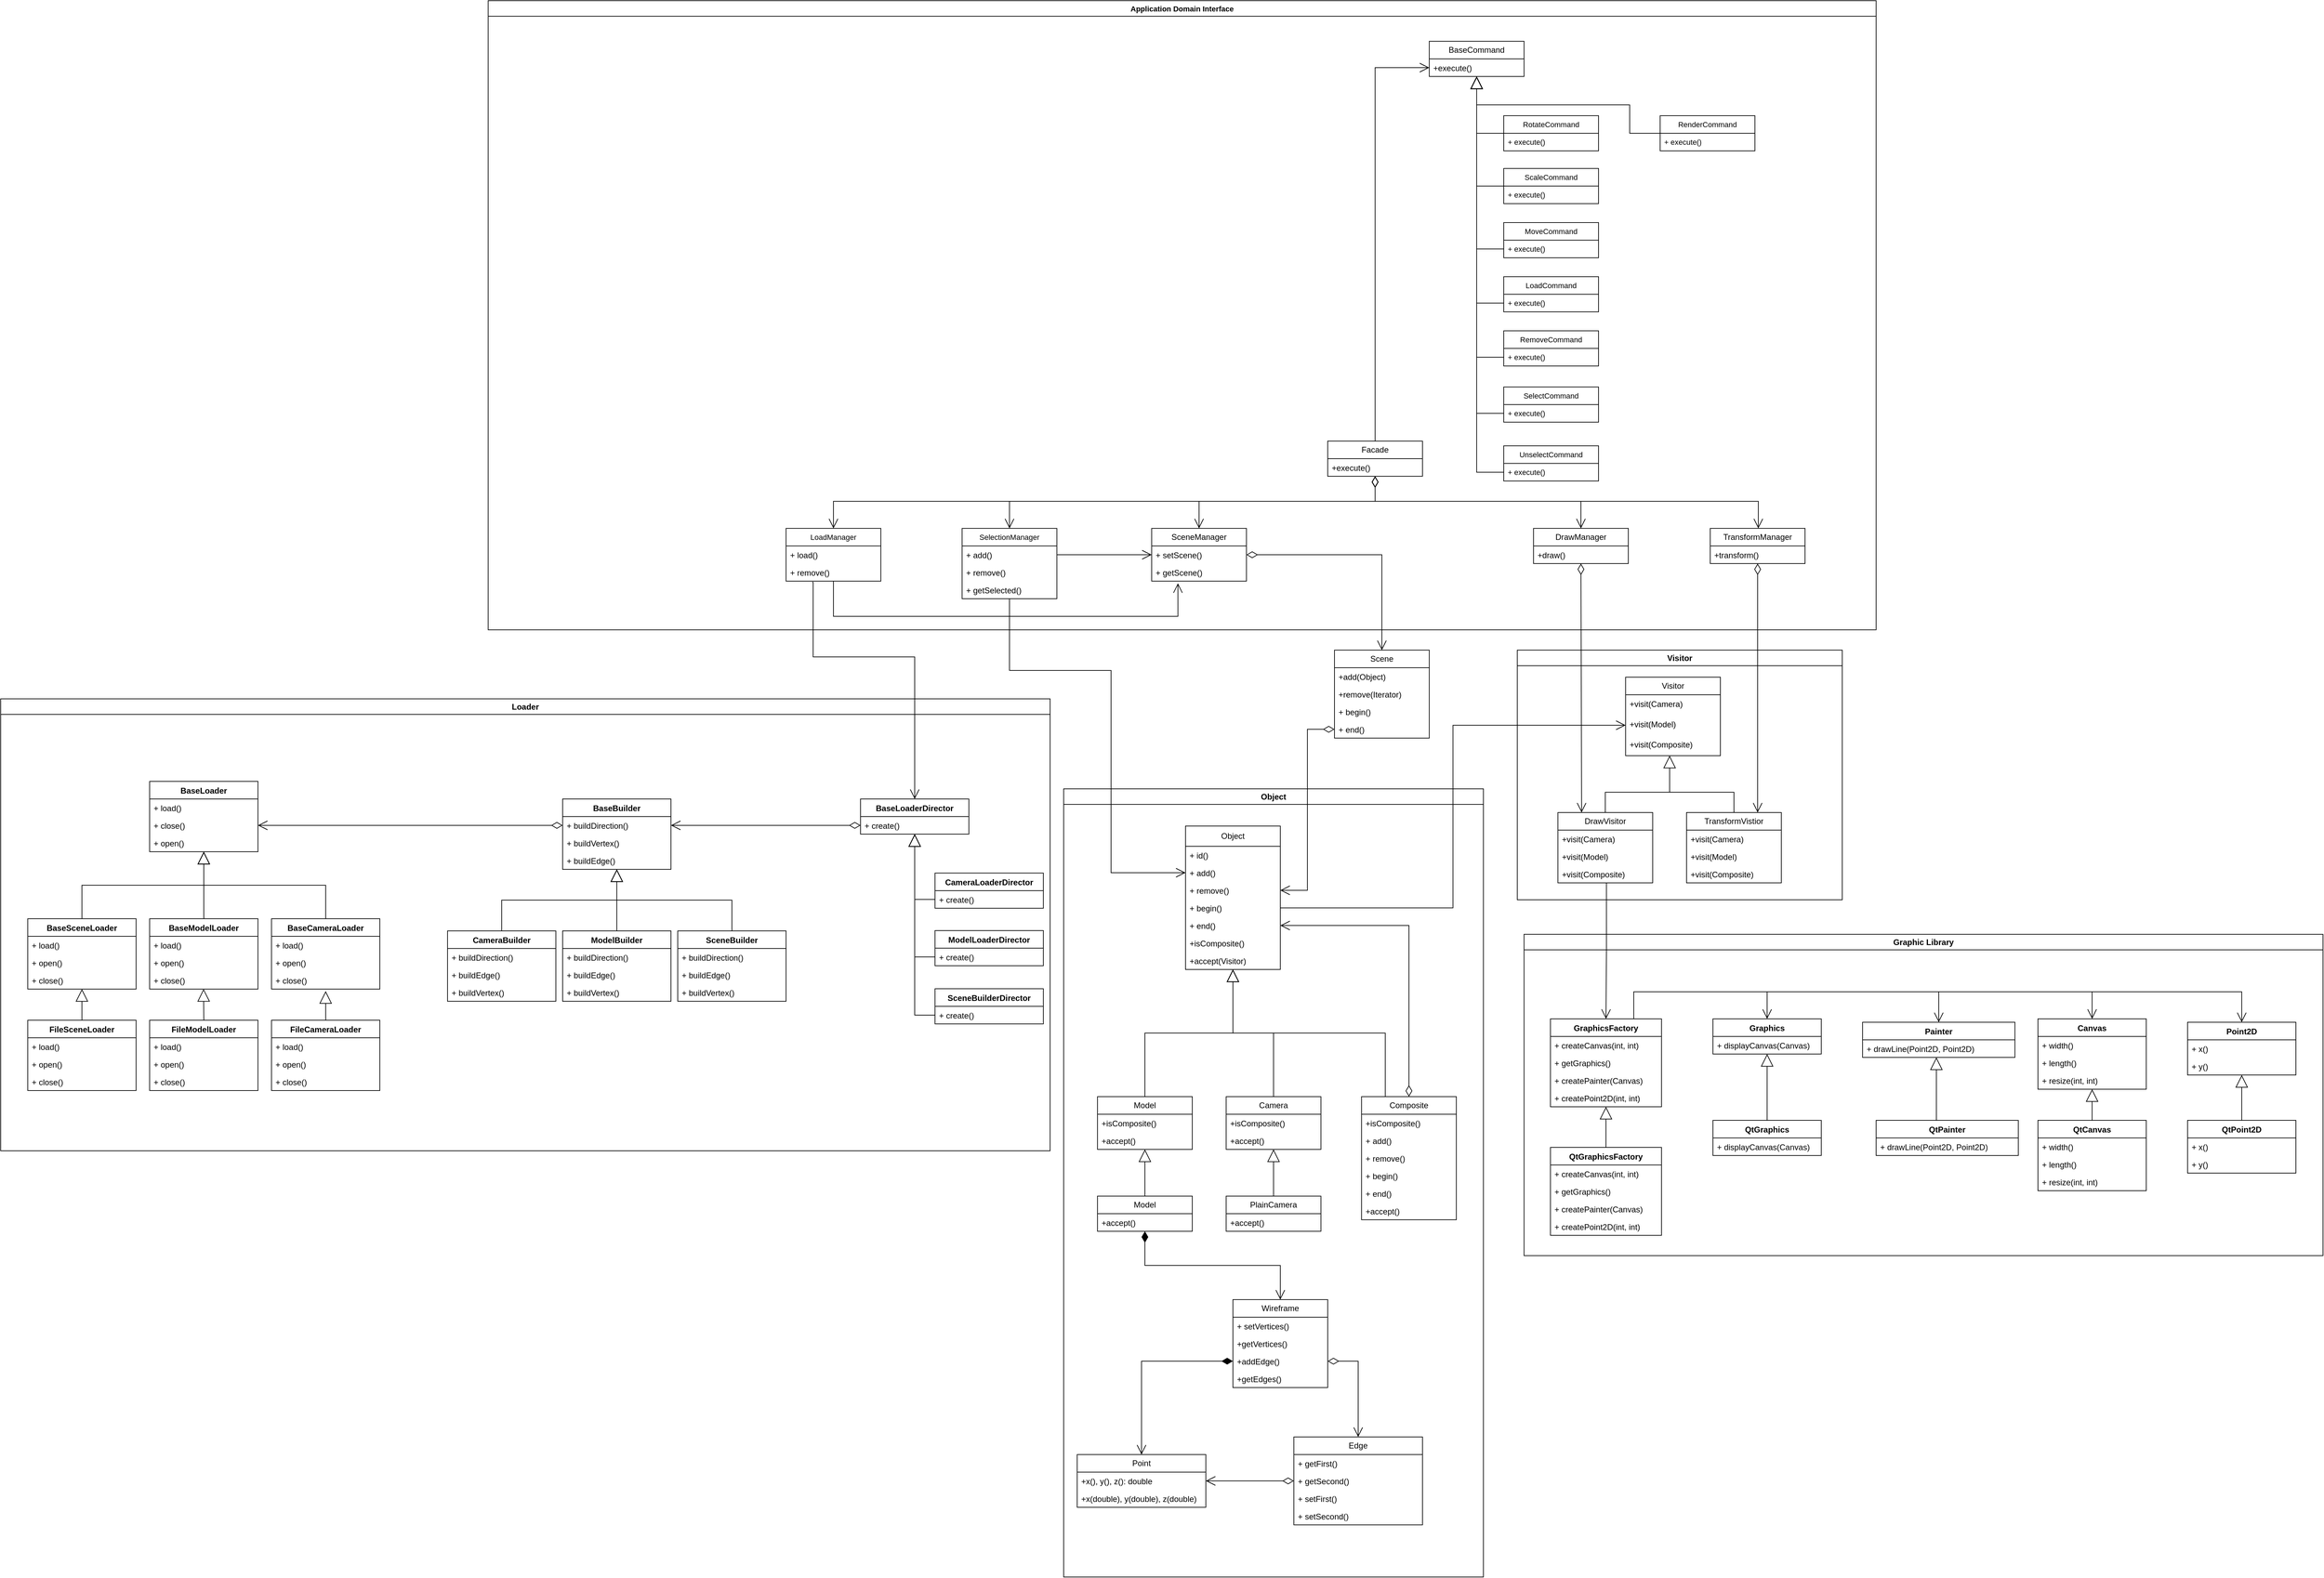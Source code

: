 <mxfile version="27.1.4">
  <diagram name="Страница — 1" id="os84yqbNSUdzZyOZxuoP">
    <mxGraphModel grid="1" page="1" gridSize="10" guides="1" tooltips="1" connect="1" arrows="1" fold="1" pageScale="1" pageWidth="827" pageHeight="1169" math="0" shadow="0">
      <root>
        <mxCell id="0" />
        <mxCell id="1" parent="0" />
        <mxCell id="c3L8fVuFvEMBOgzQNZr_-78" value="Graphic Library" style="swimlane;whiteSpace=wrap;html=1;container=0;swimlaneLine=1;" vertex="1" parent="1">
          <mxGeometry x="2280" y="2530" width="1180" height="475" as="geometry">
            <mxRectangle width="120" height="30" as="alternateBounds" />
          </mxGeometry>
        </mxCell>
        <mxCell id="P3rxKTuWvp_6QXAnMsXJ-431" value="Visitor" style="swimlane;whiteSpace=wrap;html=1;" vertex="1" parent="1">
          <mxGeometry x="2270" y="2110" width="480" height="369" as="geometry" />
        </mxCell>
        <mxCell id="P3rxKTuWvp_6QXAnMsXJ-430" value="Object" style="swimlane;whiteSpace=wrap;html=1;" vertex="1" parent="1">
          <mxGeometry x="1600" y="2315" width="620" height="1165" as="geometry" />
        </mxCell>
        <mxCell id="P3rxKTuWvp_6QXAnMsXJ-428" value="Loader" style="swimlane;whiteSpace=wrap;html=1;" vertex="1" parent="1">
          <mxGeometry x="30" y="2182" width="1550" height="668" as="geometry" />
        </mxCell>
        <mxCell id="c3L8fVuFvEMBOgzQNZr_-1" value="Object" style="swimlane;fontStyle=0;childLayout=stackLayout;horizontal=1;startSize=30;fillColor=none;horizontalStack=0;resizeParent=1;resizeParentMax=0;resizeLast=0;collapsible=1;marginBottom=0;whiteSpace=wrap;html=1;" vertex="1" parent="1">
          <mxGeometry x="1780" y="2370" width="140" height="212" as="geometry">
            <mxRectangle x="430" y="560" width="80" height="30" as="alternateBounds" />
          </mxGeometry>
        </mxCell>
        <mxCell id="c3L8fVuFvEMBOgzQNZr_-2" value="+ id()" style="text;strokeColor=none;fillColor=none;align=left;verticalAlign=top;spacingLeft=4;spacingRight=4;overflow=hidden;rotatable=0;points=[[0,0.5],[1,0.5]];portConstraint=eastwest;whiteSpace=wrap;html=1;" vertex="1" parent="c3L8fVuFvEMBOgzQNZr_-1">
          <mxGeometry y="30" width="140" height="26" as="geometry" />
        </mxCell>
        <mxCell id="c3L8fVuFvEMBOgzQNZr_-3" value="+ add()" style="text;strokeColor=none;fillColor=none;align=left;verticalAlign=top;spacingLeft=4;spacingRight=4;overflow=hidden;rotatable=0;points=[[0,0.5],[1,0.5]];portConstraint=eastwest;whiteSpace=wrap;html=1;" vertex="1" parent="c3L8fVuFvEMBOgzQNZr_-1">
          <mxGeometry y="56" width="140" height="26" as="geometry" />
        </mxCell>
        <mxCell id="c3L8fVuFvEMBOgzQNZr_-4" value="+ remove()" style="text;strokeColor=none;fillColor=none;align=left;verticalAlign=top;spacingLeft=4;spacingRight=4;overflow=hidden;rotatable=0;points=[[0,0.5],[1,0.5]];portConstraint=eastwest;whiteSpace=wrap;html=1;" vertex="1" parent="c3L8fVuFvEMBOgzQNZr_-1">
          <mxGeometry y="82" width="140" height="26" as="geometry" />
        </mxCell>
        <mxCell id="c3L8fVuFvEMBOgzQNZr_-5" value="+ begin()&lt;div&gt;&lt;br&gt;&lt;/div&gt;" style="text;strokeColor=none;fillColor=none;align=left;verticalAlign=top;spacingLeft=4;spacingRight=4;overflow=hidden;rotatable=0;points=[[0,0.5],[1,0.5]];portConstraint=eastwest;whiteSpace=wrap;html=1;" vertex="1" parent="c3L8fVuFvEMBOgzQNZr_-1">
          <mxGeometry y="108" width="140" height="26" as="geometry" />
        </mxCell>
        <mxCell id="c3L8fVuFvEMBOgzQNZr_-6" value="&lt;div&gt;+ end()&lt;/div&gt;" style="text;strokeColor=none;fillColor=none;align=left;verticalAlign=top;spacingLeft=4;spacingRight=4;overflow=hidden;rotatable=0;points=[[0,0.5],[1,0.5]];portConstraint=eastwest;whiteSpace=wrap;html=1;" vertex="1" parent="c3L8fVuFvEMBOgzQNZr_-1">
          <mxGeometry y="134" width="140" height="26" as="geometry" />
        </mxCell>
        <mxCell id="c3L8fVuFvEMBOgzQNZr_-7" value="+isComposite()" style="text;strokeColor=none;fillColor=none;align=left;verticalAlign=top;spacingLeft=4;spacingRight=4;overflow=hidden;rotatable=0;points=[[0,0.5],[1,0.5]];portConstraint=eastwest;whiteSpace=wrap;html=1;" vertex="1" parent="c3L8fVuFvEMBOgzQNZr_-1">
          <mxGeometry y="160" width="140" height="26" as="geometry" />
        </mxCell>
        <mxCell id="c3L8fVuFvEMBOgzQNZr_-8" value="+accept(Visitor)" style="text;strokeColor=none;fillColor=none;align=left;verticalAlign=top;spacingLeft=4;spacingRight=4;overflow=hidden;rotatable=0;points=[[0,0.5],[1,0.5]];portConstraint=eastwest;whiteSpace=wrap;html=1;" vertex="1" parent="c3L8fVuFvEMBOgzQNZr_-1">
          <mxGeometry y="186" width="140" height="26" as="geometry" />
        </mxCell>
        <mxCell id="c3L8fVuFvEMBOgzQNZr_-9" value="Composite" style="swimlane;fontStyle=0;childLayout=stackLayout;horizontal=1;startSize=26;fillColor=none;horizontalStack=0;resizeParent=1;resizeParentMax=0;resizeLast=0;collapsible=1;marginBottom=0;whiteSpace=wrap;html=1;flipH=0;flipV=0;" vertex="1" parent="1">
          <mxGeometry x="2040" y="2770" width="140" height="182" as="geometry" />
        </mxCell>
        <mxCell id="c3L8fVuFvEMBOgzQNZr_-10" value="+isComposite()" style="text;strokeColor=none;fillColor=none;align=left;verticalAlign=top;spacingLeft=4;spacingRight=4;overflow=hidden;rotatable=0;points=[[0,0.5],[1,0.5]];portConstraint=eastwest;whiteSpace=wrap;html=1;" vertex="1" parent="c3L8fVuFvEMBOgzQNZr_-9">
          <mxGeometry y="26" width="140" height="26" as="geometry" />
        </mxCell>
        <mxCell id="c3L8fVuFvEMBOgzQNZr_-11" value="+ add()" style="text;strokeColor=none;fillColor=none;align=left;verticalAlign=top;spacingLeft=4;spacingRight=4;overflow=hidden;rotatable=0;points=[[0,0.5],[1,0.5]];portConstraint=eastwest;whiteSpace=wrap;html=1;" vertex="1" parent="c3L8fVuFvEMBOgzQNZr_-9">
          <mxGeometry y="52" width="140" height="26" as="geometry" />
        </mxCell>
        <mxCell id="c3L8fVuFvEMBOgzQNZr_-12" value="+ remove()" style="text;strokeColor=none;fillColor=none;align=left;verticalAlign=top;spacingLeft=4;spacingRight=4;overflow=hidden;rotatable=0;points=[[0,0.5],[1,0.5]];portConstraint=eastwest;whiteSpace=wrap;html=1;" vertex="1" parent="c3L8fVuFvEMBOgzQNZr_-9">
          <mxGeometry y="78" width="140" height="26" as="geometry" />
        </mxCell>
        <mxCell id="c3L8fVuFvEMBOgzQNZr_-13" value="+ begin()&lt;div&gt;&lt;br&gt;&lt;/div&gt;" style="text;strokeColor=none;fillColor=none;align=left;verticalAlign=top;spacingLeft=4;spacingRight=4;overflow=hidden;rotatable=0;points=[[0,0.5],[1,0.5]];portConstraint=eastwest;whiteSpace=wrap;html=1;" vertex="1" parent="c3L8fVuFvEMBOgzQNZr_-9">
          <mxGeometry y="104" width="140" height="26" as="geometry" />
        </mxCell>
        <mxCell id="c3L8fVuFvEMBOgzQNZr_-14" value="&lt;div&gt;+ end()&lt;/div&gt;" style="text;strokeColor=none;fillColor=none;align=left;verticalAlign=top;spacingLeft=4;spacingRight=4;overflow=hidden;rotatable=0;points=[[0,0.5],[1,0.5]];portConstraint=eastwest;whiteSpace=wrap;html=1;" vertex="1" parent="c3L8fVuFvEMBOgzQNZr_-9">
          <mxGeometry y="130" width="140" height="26" as="geometry" />
        </mxCell>
        <mxCell id="c3L8fVuFvEMBOgzQNZr_-15" value="+accept()" style="text;strokeColor=none;fillColor=none;align=left;verticalAlign=top;spacingLeft=4;spacingRight=4;overflow=hidden;rotatable=0;points=[[0,0.5],[1,0.5]];portConstraint=eastwest;whiteSpace=wrap;html=1;" vertex="1" parent="c3L8fVuFvEMBOgzQNZr_-9">
          <mxGeometry y="156" width="140" height="26" as="geometry" />
        </mxCell>
        <mxCell id="c3L8fVuFvEMBOgzQNZr_-16" value="Camera" style="swimlane;fontStyle=0;childLayout=stackLayout;horizontal=1;startSize=26;fillColor=none;horizontalStack=0;resizeParent=1;resizeParentMax=0;resizeLast=0;collapsible=1;marginBottom=0;whiteSpace=wrap;html=1;" vertex="1" parent="1">
          <mxGeometry x="1840" y="2770" width="140" height="78" as="geometry" />
        </mxCell>
        <mxCell id="c3L8fVuFvEMBOgzQNZr_-17" value="+isComposite()" style="text;strokeColor=none;fillColor=none;align=left;verticalAlign=top;spacingLeft=4;spacingRight=4;overflow=hidden;rotatable=0;points=[[0,0.5],[1,0.5]];portConstraint=eastwest;whiteSpace=wrap;html=1;" vertex="1" parent="c3L8fVuFvEMBOgzQNZr_-16">
          <mxGeometry y="26" width="140" height="26" as="geometry" />
        </mxCell>
        <mxCell id="c3L8fVuFvEMBOgzQNZr_-18" value="+accept()" style="text;strokeColor=none;fillColor=none;align=left;verticalAlign=top;spacingLeft=4;spacingRight=4;overflow=hidden;rotatable=0;points=[[0,0.5],[1,0.5]];portConstraint=eastwest;whiteSpace=wrap;html=1;" vertex="1" parent="c3L8fVuFvEMBOgzQNZr_-16">
          <mxGeometry y="52" width="140" height="26" as="geometry" />
        </mxCell>
        <mxCell id="c3L8fVuFvEMBOgzQNZr_-19" value="Extends" style="endArrow=block;endSize=16;endFill=0;html=1;rounded=0;exitX=0.5;exitY=0;exitDx=0;exitDy=0;edgeStyle=orthogonalEdgeStyle;fontColor=none;noLabel=1;entryX=0.5;entryY=1;entryDx=0;entryDy=0;" edge="1" parent="1" source="c3L8fVuFvEMBOgzQNZr_-16" target="c3L8fVuFvEMBOgzQNZr_-1">
          <mxGeometry width="160" relative="1" as="geometry">
            <mxPoint x="1860" y="2450" as="sourcePoint" />
            <mxPoint x="1940" y="2440" as="targetPoint" />
          </mxGeometry>
        </mxCell>
        <mxCell id="c3L8fVuFvEMBOgzQNZr_-20" value="Extends" style="endArrow=block;endSize=16;endFill=0;html=1;rounded=0;exitX=0.25;exitY=0;exitDx=0;exitDy=0;edgeStyle=orthogonalEdgeStyle;fontColor=none;noLabel=1;entryX=0.5;entryY=1;entryDx=0;entryDy=0;" edge="1" parent="1" source="c3L8fVuFvEMBOgzQNZr_-9" target="c3L8fVuFvEMBOgzQNZr_-1">
          <mxGeometry width="160" relative="1" as="geometry">
            <mxPoint x="1860" y="2450" as="sourcePoint" />
            <mxPoint x="1860" y="2440" as="targetPoint" />
          </mxGeometry>
        </mxCell>
        <mxCell id="c3L8fVuFvEMBOgzQNZr_-21" value="Model" style="swimlane;fontStyle=0;childLayout=stackLayout;horizontal=1;startSize=26;fillColor=none;horizontalStack=0;resizeParent=1;resizeParentMax=0;resizeLast=0;collapsible=1;marginBottom=0;whiteSpace=wrap;html=1;" vertex="1" parent="1">
          <mxGeometry x="1650" y="2770" width="140" height="78" as="geometry" />
        </mxCell>
        <mxCell id="c3L8fVuFvEMBOgzQNZr_-22" value="+isComposite()" style="text;strokeColor=none;fillColor=none;align=left;verticalAlign=top;spacingLeft=4;spacingRight=4;overflow=hidden;rotatable=0;points=[[0,0.5],[1,0.5]];portConstraint=eastwest;whiteSpace=wrap;html=1;" vertex="1" parent="c3L8fVuFvEMBOgzQNZr_-21">
          <mxGeometry y="26" width="140" height="26" as="geometry" />
        </mxCell>
        <mxCell id="c3L8fVuFvEMBOgzQNZr_-23" value="+accept()" style="text;strokeColor=none;fillColor=none;align=left;verticalAlign=top;spacingLeft=4;spacingRight=4;overflow=hidden;rotatable=0;points=[[0,0.5],[1,0.5]];portConstraint=eastwest;whiteSpace=wrap;html=1;" vertex="1" parent="c3L8fVuFvEMBOgzQNZr_-21">
          <mxGeometry y="52" width="140" height="26" as="geometry" />
        </mxCell>
        <mxCell id="c3L8fVuFvEMBOgzQNZr_-24" value="Extends" style="endArrow=block;endSize=16;endFill=0;html=1;rounded=0;exitX=0.5;exitY=0;exitDx=0;exitDy=0;edgeStyle=orthogonalEdgeStyle;fontColor=none;noLabel=1;entryX=0.5;entryY=1;entryDx=0;entryDy=0;" edge="1" parent="1" source="c3L8fVuFvEMBOgzQNZr_-21" target="c3L8fVuFvEMBOgzQNZr_-1">
          <mxGeometry width="160" relative="1" as="geometry">
            <mxPoint x="1660" y="2430" as="sourcePoint" />
            <mxPoint x="1780" y="2420" as="targetPoint" />
          </mxGeometry>
        </mxCell>
        <mxCell id="c3L8fVuFvEMBOgzQNZr_-25" value="BaseCommand" style="swimlane;fontStyle=0;childLayout=stackLayout;horizontal=1;startSize=26;fillColor=none;horizontalStack=0;resizeParent=1;resizeParentMax=0;resizeLast=0;collapsible=1;marginBottom=0;whiteSpace=wrap;html=1;" vertex="1" parent="1">
          <mxGeometry x="2140" y="1210" width="140" height="52" as="geometry" />
        </mxCell>
        <mxCell id="c3L8fVuFvEMBOgzQNZr_-26" value="+execute()" style="text;strokeColor=none;fillColor=none;align=left;verticalAlign=top;spacingLeft=4;spacingRight=4;overflow=hidden;rotatable=0;points=[[0,0.5],[1,0.5]];portConstraint=eastwest;whiteSpace=wrap;html=1;" vertex="1" parent="c3L8fVuFvEMBOgzQNZr_-25">
          <mxGeometry y="26" width="140" height="26" as="geometry" />
        </mxCell>
        <mxCell id="c3L8fVuFvEMBOgzQNZr_-27" value="Visitor" style="swimlane;fontStyle=0;childLayout=stackLayout;horizontal=1;startSize=26;fillColor=none;horizontalStack=0;resizeParent=1;resizeParentMax=0;resizeLast=0;collapsible=1;marginBottom=0;whiteSpace=wrap;html=1;" vertex="1" parent="1">
          <mxGeometry x="2430" y="2150" width="140" height="116" as="geometry" />
        </mxCell>
        <mxCell id="c3L8fVuFvEMBOgzQNZr_-28" value="+visit(Camera)" style="text;strokeColor=none;fillColor=none;align=left;verticalAlign=top;spacingLeft=4;spacingRight=4;overflow=hidden;rotatable=0;points=[[0,0.5],[1,0.5]];portConstraint=eastwest;whiteSpace=wrap;html=1;" vertex="1" parent="c3L8fVuFvEMBOgzQNZr_-27">
          <mxGeometry y="26" width="140" height="30" as="geometry" />
        </mxCell>
        <mxCell id="c3L8fVuFvEMBOgzQNZr_-29" value="+visit(Model)" style="text;strokeColor=none;fillColor=none;align=left;verticalAlign=top;spacingLeft=4;spacingRight=4;overflow=hidden;rotatable=0;points=[[0,0.5],[1,0.5]];portConstraint=eastwest;whiteSpace=wrap;html=1;" vertex="1" parent="c3L8fVuFvEMBOgzQNZr_-27">
          <mxGeometry y="56" width="140" height="30" as="geometry" />
        </mxCell>
        <mxCell id="c3L8fVuFvEMBOgzQNZr_-30" value="+visit(Composite)" style="text;strokeColor=none;fillColor=none;align=left;verticalAlign=top;spacingLeft=4;spacingRight=4;overflow=hidden;rotatable=0;points=[[0,0.5],[1,0.5]];portConstraint=eastwest;whiteSpace=wrap;html=1;" vertex="1" parent="c3L8fVuFvEMBOgzQNZr_-27">
          <mxGeometry y="86" width="140" height="30" as="geometry" />
        </mxCell>
        <mxCell id="c3L8fVuFvEMBOgzQNZr_-31" value="TransformVistior" style="swimlane;fontStyle=0;childLayout=stackLayout;horizontal=1;startSize=26;fillColor=none;horizontalStack=0;resizeParent=1;resizeParentMax=0;resizeLast=0;collapsible=1;marginBottom=0;whiteSpace=wrap;html=1;" vertex="1" parent="1">
          <mxGeometry x="2520" y="2350" width="140" height="104" as="geometry" />
        </mxCell>
        <mxCell id="c3L8fVuFvEMBOgzQNZr_-32" value="+visit(Camera)" style="text;strokeColor=none;fillColor=none;align=left;verticalAlign=top;spacingLeft=4;spacingRight=4;overflow=hidden;rotatable=0;points=[[0,0.5],[1,0.5]];portConstraint=eastwest;whiteSpace=wrap;html=1;" vertex="1" parent="c3L8fVuFvEMBOgzQNZr_-31">
          <mxGeometry y="26" width="140" height="26" as="geometry" />
        </mxCell>
        <mxCell id="c3L8fVuFvEMBOgzQNZr_-33" value="+visit(Model)" style="text;strokeColor=none;fillColor=none;align=left;verticalAlign=top;spacingLeft=4;spacingRight=4;overflow=hidden;rotatable=0;points=[[0,0.5],[1,0.5]];portConstraint=eastwest;whiteSpace=wrap;html=1;" vertex="1" parent="c3L8fVuFvEMBOgzQNZr_-31">
          <mxGeometry y="52" width="140" height="26" as="geometry" />
        </mxCell>
        <mxCell id="c3L8fVuFvEMBOgzQNZr_-34" value="+visit(Composite)" style="text;strokeColor=none;fillColor=none;align=left;verticalAlign=top;spacingLeft=4;spacingRight=4;overflow=hidden;rotatable=0;points=[[0,0.5],[1,0.5]];portConstraint=eastwest;whiteSpace=wrap;html=1;" vertex="1" parent="c3L8fVuFvEMBOgzQNZr_-31">
          <mxGeometry y="78" width="140" height="26" as="geometry" />
        </mxCell>
        <mxCell id="c3L8fVuFvEMBOgzQNZr_-35" value="Extends" style="endArrow=block;endSize=16;endFill=0;html=1;rounded=0;exitDx=0;exitDy=0;edgeStyle=orthogonalEdgeStyle;fontColor=none;noLabel=1;entryDx=0;entryDy=0;" edge="1" parent="1" source="c3L8fVuFvEMBOgzQNZr_-31" target="c3L8fVuFvEMBOgzQNZr_-27">
          <mxGeometry width="160" relative="1" as="geometry">
            <mxPoint x="2425" y="2310" as="sourcePoint" />
            <mxPoint x="2490" y="2250" as="targetPoint" />
            <Array as="points">
              <mxPoint x="2590" y="2320" />
              <mxPoint x="2495" y="2320" />
            </Array>
          </mxGeometry>
        </mxCell>
        <mxCell id="c3L8fVuFvEMBOgzQNZr_-36" value="" style="endArrow=open;endFill=1;endSize=12;html=1;rounded=0;exitX=1;exitY=0.5;exitDx=0;exitDy=0;entryX=0;entryY=0.5;entryDx=0;entryDy=0;edgeStyle=orthogonalEdgeStyle;" edge="1" parent="1" source="c3L8fVuFvEMBOgzQNZr_-5" target="c3L8fVuFvEMBOgzQNZr_-29">
          <mxGeometry width="160" relative="1" as="geometry">
            <mxPoint x="2050" y="2180" as="sourcePoint" />
            <mxPoint x="2210" y="2180" as="targetPoint" />
          </mxGeometry>
        </mxCell>
        <mxCell id="c3L8fVuFvEMBOgzQNZr_-37" value="Wireframe" style="swimlane;fontStyle=0;childLayout=stackLayout;horizontal=1;startSize=26;fillColor=none;horizontalStack=0;resizeParent=1;resizeParentMax=0;resizeLast=0;collapsible=1;marginBottom=0;whiteSpace=wrap;html=1;" vertex="1" parent="1">
          <mxGeometry x="1850" y="3070" width="140" height="130" as="geometry" />
        </mxCell>
        <mxCell id="c3L8fVuFvEMBOgzQNZr_-38" value="+ setVertices()" style="text;strokeColor=none;fillColor=none;align=left;verticalAlign=top;spacingLeft=4;spacingRight=4;overflow=hidden;rotatable=0;points=[[0,0.5],[1,0.5]];portConstraint=eastwest;whiteSpace=wrap;html=1;" vertex="1" parent="c3L8fVuFvEMBOgzQNZr_-37">
          <mxGeometry y="26" width="140" height="26" as="geometry" />
        </mxCell>
        <mxCell id="c3L8fVuFvEMBOgzQNZr_-39" value="+getVertices()" style="text;strokeColor=none;fillColor=none;align=left;verticalAlign=top;spacingLeft=4;spacingRight=4;overflow=hidden;rotatable=0;points=[[0,0.5],[1,0.5]];portConstraint=eastwest;whiteSpace=wrap;html=1;" vertex="1" parent="c3L8fVuFvEMBOgzQNZr_-37">
          <mxGeometry y="52" width="140" height="26" as="geometry" />
        </mxCell>
        <mxCell id="c3L8fVuFvEMBOgzQNZr_-40" value="+addEdge()" style="text;strokeColor=none;fillColor=none;align=left;verticalAlign=top;spacingLeft=4;spacingRight=4;overflow=hidden;rotatable=0;points=[[0,0.5],[1,0.5]];portConstraint=eastwest;whiteSpace=wrap;html=1;" vertex="1" parent="c3L8fVuFvEMBOgzQNZr_-37">
          <mxGeometry y="78" width="140" height="26" as="geometry" />
        </mxCell>
        <mxCell id="c3L8fVuFvEMBOgzQNZr_-41" value="+getEdges()" style="text;strokeColor=none;fillColor=none;align=left;verticalAlign=top;spacingLeft=4;spacingRight=4;overflow=hidden;rotatable=0;points=[[0,0.5],[1,0.5]];portConstraint=eastwest;whiteSpace=wrap;html=1;" vertex="1" parent="c3L8fVuFvEMBOgzQNZr_-37">
          <mxGeometry y="104" width="140" height="26" as="geometry" />
        </mxCell>
        <mxCell id="c3L8fVuFvEMBOgzQNZr_-42" value="Point" style="swimlane;fontStyle=0;childLayout=stackLayout;horizontal=1;startSize=26;fillColor=none;horizontalStack=0;resizeParent=1;resizeParentMax=0;resizeLast=0;collapsible=1;marginBottom=0;whiteSpace=wrap;html=1;" vertex="1" parent="1">
          <mxGeometry x="1620" y="3299" width="190" height="78" as="geometry" />
        </mxCell>
        <mxCell id="c3L8fVuFvEMBOgzQNZr_-43" value="+x(), y(), z(): double" style="text;strokeColor=none;fillColor=none;align=left;verticalAlign=top;spacingLeft=4;spacingRight=4;overflow=hidden;rotatable=0;points=[[0,0.5],[1,0.5]];portConstraint=eastwest;whiteSpace=wrap;html=1;" vertex="1" parent="c3L8fVuFvEMBOgzQNZr_-42">
          <mxGeometry y="26" width="190" height="26" as="geometry" />
        </mxCell>
        <mxCell id="c3L8fVuFvEMBOgzQNZr_-44" value="+x(double), y(double), z(double)" style="text;strokeColor=none;fillColor=none;align=left;verticalAlign=top;spacingLeft=4;spacingRight=4;overflow=hidden;rotatable=0;points=[[0,0.5],[1,0.5]];portConstraint=eastwest;whiteSpace=wrap;html=1;" vertex="1" parent="c3L8fVuFvEMBOgzQNZr_-42">
          <mxGeometry y="52" width="190" height="26" as="geometry" />
        </mxCell>
        <mxCell id="c3L8fVuFvEMBOgzQNZr_-45" value="Scene" style="swimlane;fontStyle=0;childLayout=stackLayout;horizontal=1;startSize=26;fillColor=none;horizontalStack=0;resizeParent=1;resizeParentMax=0;resizeLast=0;collapsible=1;marginBottom=0;whiteSpace=wrap;html=1;" vertex="1" parent="1">
          <mxGeometry x="2000" y="2110" width="140" height="130" as="geometry" />
        </mxCell>
        <mxCell id="c3L8fVuFvEMBOgzQNZr_-46" value="+add(Object)" style="text;strokeColor=none;fillColor=none;align=left;verticalAlign=top;spacingLeft=4;spacingRight=4;overflow=hidden;rotatable=0;points=[[0,0.5],[1,0.5]];portConstraint=eastwest;whiteSpace=wrap;html=1;" vertex="1" parent="c3L8fVuFvEMBOgzQNZr_-45">
          <mxGeometry y="26" width="140" height="26" as="geometry" />
        </mxCell>
        <mxCell id="c3L8fVuFvEMBOgzQNZr_-47" value="+remove(Iterator)" style="text;strokeColor=none;fillColor=none;align=left;verticalAlign=top;spacingLeft=4;spacingRight=4;overflow=hidden;rotatable=0;points=[[0,0.5],[1,0.5]];portConstraint=eastwest;whiteSpace=wrap;html=1;" vertex="1" parent="c3L8fVuFvEMBOgzQNZr_-45">
          <mxGeometry y="52" width="140" height="26" as="geometry" />
        </mxCell>
        <mxCell id="c3L8fVuFvEMBOgzQNZr_-48" value="+ begin()" style="text;strokeColor=none;fillColor=none;align=left;verticalAlign=top;spacingLeft=4;spacingRight=4;overflow=hidden;rotatable=0;points=[[0,0.5],[1,0.5]];portConstraint=eastwest;whiteSpace=wrap;html=1;" vertex="1" parent="c3L8fVuFvEMBOgzQNZr_-45">
          <mxGeometry y="78" width="140" height="26" as="geometry" />
        </mxCell>
        <mxCell id="c3L8fVuFvEMBOgzQNZr_-49" value="+ end()" style="text;strokeColor=none;fillColor=none;align=left;verticalAlign=top;spacingLeft=4;spacingRight=4;overflow=hidden;rotatable=0;points=[[0,0.5],[1,0.5]];portConstraint=eastwest;whiteSpace=wrap;html=1;" vertex="1" parent="c3L8fVuFvEMBOgzQNZr_-45">
          <mxGeometry y="104" width="140" height="26" as="geometry" />
        </mxCell>
        <mxCell id="c3L8fVuFvEMBOgzQNZr_-50" value="Extends" style="endArrow=none;endSize=16;endFill=0;html=1;rounded=0;exitX=0.5;exitY=0;exitDx=0;exitDy=0;edgeStyle=orthogonalEdgeStyle;fontColor=none;noLabel=1;startFill=0;" edge="1" parent="1" source="c3L8fVuFvEMBOgzQNZr_-109">
          <mxGeometry width="160" relative="1" as="geometry">
            <mxPoint x="2410" y="2340" as="sourcePoint" />
            <mxPoint x="2510" y="2320" as="targetPoint" />
            <Array as="points">
              <mxPoint x="2400" y="2320" />
            </Array>
          </mxGeometry>
        </mxCell>
        <mxCell id="c3L8fVuFvEMBOgzQNZr_-51" value="1" style="endArrow=open;html=1;endSize=12;startArrow=diamondThin;startSize=14;startFill=0;edgeStyle=orthogonalEdgeStyle;align=left;verticalAlign=bottom;rounded=0;exitX=0.5;exitY=0;exitDx=0;exitDy=0;entryX=1;entryY=0.5;entryDx=0;entryDy=0;strokeColor=default;fontColor=none;noLabel=1;" edge="1" parent="1" source="c3L8fVuFvEMBOgzQNZr_-9" target="c3L8fVuFvEMBOgzQNZr_-6">
          <mxGeometry x="-1" y="3" relative="1" as="geometry">
            <mxPoint x="2030" y="2310" as="sourcePoint" />
            <mxPoint x="1910" y="2323" as="targetPoint" />
            <Array as="points">
              <mxPoint x="2110" y="2517" />
            </Array>
          </mxGeometry>
        </mxCell>
        <mxCell id="c3L8fVuFvEMBOgzQNZr_-52" value="Facade" style="swimlane;fontStyle=0;childLayout=stackLayout;horizontal=1;startSize=26;fillColor=none;horizontalStack=0;resizeParent=1;resizeParentMax=0;resizeLast=0;collapsible=1;marginBottom=0;whiteSpace=wrap;html=1;" vertex="1" parent="1">
          <mxGeometry x="1990" y="1801" width="140" height="52" as="geometry" />
        </mxCell>
        <mxCell id="c3L8fVuFvEMBOgzQNZr_-53" value="+execute()" style="text;strokeColor=none;fillColor=none;align=left;verticalAlign=top;spacingLeft=4;spacingRight=4;overflow=hidden;rotatable=0;points=[[0,0.5],[1,0.5]];portConstraint=eastwest;whiteSpace=wrap;html=1;" vertex="1" parent="c3L8fVuFvEMBOgzQNZr_-52">
          <mxGeometry y="26" width="140" height="26" as="geometry" />
        </mxCell>
        <mxCell id="c3L8fVuFvEMBOgzQNZr_-54" value="" style="endArrow=open;endFill=1;endSize=12;html=1;rounded=0;exitX=0.5;exitY=0;exitDx=0;exitDy=0;entryX=0;entryY=0.5;entryDx=0;entryDy=0;edgeStyle=orthogonalEdgeStyle;" edge="1" parent="1" source="c3L8fVuFvEMBOgzQNZr_-52" target="c3L8fVuFvEMBOgzQNZr_-26">
          <mxGeometry width="160" relative="1" as="geometry">
            <mxPoint x="1920" y="1820" as="sourcePoint" />
            <mxPoint x="1600" y="1710" as="targetPoint" />
            <Array as="points">
              <mxPoint x="2060" y="1249" />
            </Array>
          </mxGeometry>
        </mxCell>
        <mxCell id="c3L8fVuFvEMBOgzQNZr_-55" value="TransformManager" style="swimlane;fontStyle=0;childLayout=stackLayout;horizontal=1;startSize=26;fillColor=none;horizontalStack=0;resizeParent=1;resizeParentMax=0;resizeLast=0;collapsible=1;marginBottom=0;whiteSpace=wrap;html=1;" vertex="1" parent="1">
          <mxGeometry x="2555" y="1930" width="140" height="52" as="geometry" />
        </mxCell>
        <mxCell id="c3L8fVuFvEMBOgzQNZr_-56" value="+transform()" style="text;strokeColor=none;fillColor=none;align=left;verticalAlign=top;spacingLeft=4;spacingRight=4;overflow=hidden;rotatable=0;points=[[0,0.5],[1,0.5]];portConstraint=eastwest;whiteSpace=wrap;html=1;" vertex="1" parent="c3L8fVuFvEMBOgzQNZr_-55">
          <mxGeometry y="26" width="140" height="26" as="geometry" />
        </mxCell>
        <mxCell id="c3L8fVuFvEMBOgzQNZr_-57" value="SceneManager" style="swimlane;fontStyle=0;childLayout=stackLayout;horizontal=1;startSize=26;fillColor=none;horizontalStack=0;resizeParent=1;resizeParentMax=0;resizeLast=0;collapsible=1;marginBottom=0;whiteSpace=wrap;html=1;" vertex="1" parent="1">
          <mxGeometry x="1730" y="1930" width="140" height="78" as="geometry" />
        </mxCell>
        <mxCell id="c3L8fVuFvEMBOgzQNZr_-58" value="+ setScene()" style="text;strokeColor=none;fillColor=none;align=left;verticalAlign=top;spacingLeft=4;spacingRight=4;overflow=hidden;rotatable=0;points=[[0,0.5],[1,0.5]];portConstraint=eastwest;whiteSpace=wrap;html=1;" vertex="1" parent="c3L8fVuFvEMBOgzQNZr_-57">
          <mxGeometry y="26" width="140" height="26" as="geometry" />
        </mxCell>
        <mxCell id="c3L8fVuFvEMBOgzQNZr_-59" value="+ getScene()" style="text;strokeColor=none;fillColor=none;align=left;verticalAlign=top;spacingLeft=4;spacingRight=4;overflow=hidden;rotatable=0;points=[[0,0.5],[1,0.5]];portConstraint=eastwest;whiteSpace=wrap;html=1;" vertex="1" parent="c3L8fVuFvEMBOgzQNZr_-57">
          <mxGeometry y="52" width="140" height="26" as="geometry" />
        </mxCell>
        <mxCell id="c3L8fVuFvEMBOgzQNZr_-102" value="" style="endArrow=open;endSize=12;startArrow=diamondThin;startSize=14;startFill=0;edgeStyle=orthogonalEdgeStyle;align=left;verticalAlign=bottom;rounded=0;strokeColor=default;fontFamily=Helvetica;fontSize=11;fontColor=none;labelBackgroundColor=default;entryX=0.5;entryY=0;entryDx=0;entryDy=0;exitX=0.5;exitY=1;exitDx=0;exitDy=0;" edge="1" parent="1" source="c3L8fVuFvEMBOgzQNZr_-52" target="c3L8fVuFvEMBOgzQNZr_-158">
          <mxGeometry x="-1" y="3" relative="1" as="geometry">
            <mxPoint x="2522" y="1670" as="sourcePoint" />
            <mxPoint x="2310" y="1832" as="targetPoint" />
            <Array as="points">
              <mxPoint x="2060" y="1890" />
              <mxPoint x="2364" y="1890" />
            </Array>
          </mxGeometry>
        </mxCell>
        <mxCell id="c3L8fVuFvEMBOgzQNZr_-103" value="" style="endArrow=open;endSize=12;startArrow=diamondThin;startSize=14;startFill=0;edgeStyle=orthogonalEdgeStyle;align=left;verticalAlign=bottom;rounded=0;strokeColor=default;fontFamily=Helvetica;fontSize=11;fontColor=none;labelBackgroundColor=default;entryX=0.5;entryY=0;entryDx=0;entryDy=0;exitX=0.5;exitY=1;exitDx=0;exitDy=0;" edge="1" parent="1" source="c3L8fVuFvEMBOgzQNZr_-52" target="c3L8fVuFvEMBOgzQNZr_-57">
          <mxGeometry x="-1" y="3" relative="1" as="geometry">
            <mxPoint x="1980" y="1630" as="sourcePoint" />
            <mxPoint x="2410" y="1977" as="targetPoint" />
            <Array as="points">
              <mxPoint x="2060" y="1890" />
              <mxPoint x="1800" y="1890" />
            </Array>
          </mxGeometry>
        </mxCell>
        <mxCell id="c3L8fVuFvEMBOgzQNZr_-104" value="" style="endArrow=open;endSize=12;startArrow=diamondThin;startSize=14;startFill=0;edgeStyle=orthogonalEdgeStyle;align=left;verticalAlign=bottom;rounded=0;strokeColor=default;fontFamily=Helvetica;fontSize=11;fontColor=none;labelBackgroundColor=default;entryX=0.5;entryY=0;entryDx=0;entryDy=0;exitX=0.5;exitY=1;exitDx=0;exitDy=0;" edge="1" parent="1" source="c3L8fVuFvEMBOgzQNZr_-52">
          <mxGeometry x="-1" y="3" relative="1" as="geometry">
            <mxPoint x="2132" y="1880" as="sourcePoint" />
            <mxPoint x="2626" y="1930" as="targetPoint" />
            <Array as="points">
              <mxPoint x="2060" y="1890" />
              <mxPoint x="2626" y="1890" />
            </Array>
          </mxGeometry>
        </mxCell>
        <mxCell id="c3L8fVuFvEMBOgzQNZr_-105" value="" style="endArrow=open;html=1;endSize=12;startArrow=diamondThin;startSize=14;startFill=0;align=left;verticalAlign=bottom;rounded=0;strokeColor=default;fontFamily=Helvetica;fontSize=11;fontColor=none;labelBackgroundColor=default;exitX=0.5;exitY=1;exitDx=0;exitDy=0;entryX=0.75;entryY=0;entryDx=0;entryDy=0;" edge="1" parent="1" source="c3L8fVuFvEMBOgzQNZr_-55" target="c3L8fVuFvEMBOgzQNZr_-31">
          <mxGeometry x="-1" y="3" relative="1" as="geometry">
            <mxPoint x="2720" y="2100" as="sourcePoint" />
            <mxPoint x="2860" y="2250" as="targetPoint" />
          </mxGeometry>
        </mxCell>
        <mxCell id="c3L8fVuFvEMBOgzQNZr_-106" value="" style="endArrow=open;html=1;endSize=12;startArrow=diamondThin;startSize=14;startFill=0;align=left;verticalAlign=bottom;rounded=0;strokeColor=default;fontFamily=Helvetica;fontSize=11;fontColor=none;labelBackgroundColor=default;exitX=0.5;exitY=1;exitDx=0;exitDy=0;entryX=0.25;entryY=0;entryDx=0;entryDy=0;" edge="1" parent="1" source="c3L8fVuFvEMBOgzQNZr_-158" target="c3L8fVuFvEMBOgzQNZr_-109">
          <mxGeometry x="-1" y="3" relative="1" as="geometry">
            <mxPoint x="2310" y="2150" as="sourcePoint" />
            <mxPoint x="2470" y="2150" as="targetPoint" />
          </mxGeometry>
        </mxCell>
        <mxCell id="c3L8fVuFvEMBOgzQNZr_-107" value="" style="endArrow=open;endFill=1;endSize=12;html=1;rounded=0;strokeColor=default;align=center;verticalAlign=middle;fontFamily=Helvetica;fontSize=11;fontColor=none;labelBackgroundColor=default;edgeStyle=orthogonalEdgeStyle;exitX=0.512;exitY=0.995;exitDx=0;exitDy=0;exitPerimeter=0;entryX=0.5;entryY=0;entryDx=0;entryDy=0;" edge="1" parent="1" source="c3L8fVuFvEMBOgzQNZr_-112" target="c3L8fVuFvEMBOgzQNZr_-60">
          <mxGeometry width="160" relative="1" as="geometry">
            <mxPoint x="2490" y="2480" as="sourcePoint" />
            <mxPoint x="2580" y="2490" as="targetPoint" />
          </mxGeometry>
        </mxCell>
        <mxCell id="c3L8fVuFvEMBOgzQNZr_-108" value="" style="group" vertex="1" connectable="0" parent="1">
          <mxGeometry x="2330" y="2350" width="140" height="104" as="geometry" />
        </mxCell>
        <mxCell id="c3L8fVuFvEMBOgzQNZr_-109" value="DrawVisitor" style="swimlane;fontStyle=0;childLayout=stackLayout;horizontal=1;startSize=26;fillColor=none;horizontalStack=0;resizeParent=1;resizeParentMax=0;resizeLast=0;collapsible=1;marginBottom=0;whiteSpace=wrap;html=1;container=1;" vertex="1" parent="c3L8fVuFvEMBOgzQNZr_-108">
          <mxGeometry width="140" height="104" as="geometry" />
        </mxCell>
        <mxCell id="c3L8fVuFvEMBOgzQNZr_-110" value="+visit(Camera)" style="text;strokeColor=none;fillColor=none;align=left;verticalAlign=top;spacingLeft=4;spacingRight=4;overflow=hidden;rotatable=0;points=[[0,0.5],[1,0.5]];portConstraint=eastwest;whiteSpace=wrap;html=1;" vertex="1" parent="c3L8fVuFvEMBOgzQNZr_-108">
          <mxGeometry y="26" width="140" height="26" as="geometry" />
        </mxCell>
        <mxCell id="c3L8fVuFvEMBOgzQNZr_-111" value="+visit(Model)" style="text;strokeColor=none;fillColor=none;align=left;verticalAlign=top;spacingLeft=4;spacingRight=4;overflow=hidden;rotatable=0;points=[[0,0.5],[1,0.5]];portConstraint=eastwest;whiteSpace=wrap;html=1;" vertex="1" parent="c3L8fVuFvEMBOgzQNZr_-108">
          <mxGeometry y="52" width="140" height="26" as="geometry" />
        </mxCell>
        <mxCell id="c3L8fVuFvEMBOgzQNZr_-112" value="+visit(Composite)" style="text;strokeColor=none;fillColor=none;align=left;verticalAlign=top;spacingLeft=4;spacingRight=4;overflow=hidden;rotatable=0;points=[[0,0.5],[1,0.5]];portConstraint=eastwest;whiteSpace=wrap;html=1;" vertex="1" parent="c3L8fVuFvEMBOgzQNZr_-108">
          <mxGeometry y="78" width="140" height="26" as="geometry" />
        </mxCell>
        <mxCell id="c3L8fVuFvEMBOgzQNZr_-113" value="RotateCommand" style="swimlane;fontStyle=0;childLayout=stackLayout;horizontal=1;startSize=26;fillColor=none;horizontalStack=0;resizeParent=1;resizeParentMax=0;resizeLast=0;collapsible=1;marginBottom=0;whiteSpace=wrap;html=1;fontFamily=Helvetica;fontSize=11;fontColor=none;labelBackgroundColor=default;" vertex="1" parent="1">
          <mxGeometry x="2250" y="1320" width="140" height="52" as="geometry" />
        </mxCell>
        <mxCell id="c3L8fVuFvEMBOgzQNZr_-114" value="+ execute()" style="text;strokeColor=none;fillColor=none;align=left;verticalAlign=top;spacingLeft=4;spacingRight=4;overflow=hidden;rotatable=0;points=[[0,0.5],[1,0.5]];portConstraint=eastwest;whiteSpace=wrap;html=1;fontFamily=Helvetica;fontSize=11;fontColor=none;labelBackgroundColor=default;" vertex="1" parent="c3L8fVuFvEMBOgzQNZr_-113">
          <mxGeometry y="26" width="140" height="26" as="geometry" />
        </mxCell>
        <mxCell id="c3L8fVuFvEMBOgzQNZr_-115" value="ScaleCommand" style="swimlane;fontStyle=0;childLayout=stackLayout;horizontal=1;startSize=26;fillColor=none;horizontalStack=0;resizeParent=1;resizeParentMax=0;resizeLast=0;collapsible=1;marginBottom=0;whiteSpace=wrap;html=1;fontFamily=Helvetica;fontSize=11;fontColor=none;labelBackgroundColor=default;" vertex="1" parent="1">
          <mxGeometry x="2250" y="1398" width="140" height="52" as="geometry" />
        </mxCell>
        <mxCell id="c3L8fVuFvEMBOgzQNZr_-116" value="+ execute()" style="text;strokeColor=none;fillColor=none;align=left;verticalAlign=top;spacingLeft=4;spacingRight=4;overflow=hidden;rotatable=0;points=[[0,0.5],[1,0.5]];portConstraint=eastwest;whiteSpace=wrap;html=1;fontFamily=Helvetica;fontSize=11;fontColor=none;labelBackgroundColor=default;" vertex="1" parent="c3L8fVuFvEMBOgzQNZr_-115">
          <mxGeometry y="26" width="140" height="26" as="geometry" />
        </mxCell>
        <mxCell id="c3L8fVuFvEMBOgzQNZr_-117" value="MoveCommand" style="swimlane;fontStyle=0;childLayout=stackLayout;horizontal=1;startSize=26;fillColor=none;horizontalStack=0;resizeParent=1;resizeParentMax=0;resizeLast=0;collapsible=1;marginBottom=0;whiteSpace=wrap;html=1;fontFamily=Helvetica;fontSize=11;fontColor=none;labelBackgroundColor=default;" vertex="1" parent="1">
          <mxGeometry x="2250" y="1478" width="140" height="52" as="geometry" />
        </mxCell>
        <mxCell id="c3L8fVuFvEMBOgzQNZr_-118" value="+ execute()" style="text;strokeColor=none;fillColor=none;align=left;verticalAlign=top;spacingLeft=4;spacingRight=4;overflow=hidden;rotatable=0;points=[[0,0.5],[1,0.5]];portConstraint=eastwest;whiteSpace=wrap;html=1;fontFamily=Helvetica;fontSize=11;fontColor=none;labelBackgroundColor=default;" vertex="1" parent="c3L8fVuFvEMBOgzQNZr_-117">
          <mxGeometry y="26" width="140" height="26" as="geometry" />
        </mxCell>
        <mxCell id="c3L8fVuFvEMBOgzQNZr_-119" value="LoadCommand" style="swimlane;fontStyle=0;childLayout=stackLayout;horizontal=1;startSize=26;fillColor=none;horizontalStack=0;resizeParent=1;resizeParentMax=0;resizeLast=0;collapsible=1;marginBottom=0;whiteSpace=wrap;html=1;fontFamily=Helvetica;fontSize=11;fontColor=none;labelBackgroundColor=default;" vertex="1" parent="1">
          <mxGeometry x="2250" y="1558" width="140" height="52" as="geometry" />
        </mxCell>
        <mxCell id="c3L8fVuFvEMBOgzQNZr_-120" value="+ execute()" style="text;strokeColor=none;fillColor=none;align=left;verticalAlign=top;spacingLeft=4;spacingRight=4;overflow=hidden;rotatable=0;points=[[0,0.5],[1,0.5]];portConstraint=eastwest;whiteSpace=wrap;html=1;fontFamily=Helvetica;fontSize=11;fontColor=none;labelBackgroundColor=default;" vertex="1" parent="c3L8fVuFvEMBOgzQNZr_-119">
          <mxGeometry y="26" width="140" height="26" as="geometry" />
        </mxCell>
        <mxCell id="c3L8fVuFvEMBOgzQNZr_-121" value="RemoveCommand" style="swimlane;fontStyle=0;childLayout=stackLayout;horizontal=1;startSize=26;fillColor=none;horizontalStack=0;resizeParent=1;resizeParentMax=0;resizeLast=0;collapsible=1;marginBottom=0;whiteSpace=wrap;html=1;fontFamily=Helvetica;fontSize=11;fontColor=none;labelBackgroundColor=default;" vertex="1" parent="1">
          <mxGeometry x="2250" y="1638" width="140" height="52" as="geometry" />
        </mxCell>
        <mxCell id="c3L8fVuFvEMBOgzQNZr_-122" value="+ execute()" style="text;strokeColor=none;fillColor=none;align=left;verticalAlign=top;spacingLeft=4;spacingRight=4;overflow=hidden;rotatable=0;points=[[0,0.5],[1,0.5]];portConstraint=eastwest;whiteSpace=wrap;html=1;fontFamily=Helvetica;fontSize=11;fontColor=none;labelBackgroundColor=default;" vertex="1" parent="c3L8fVuFvEMBOgzQNZr_-121">
          <mxGeometry y="26" width="140" height="26" as="geometry" />
        </mxCell>
        <mxCell id="c3L8fVuFvEMBOgzQNZr_-123" value="SelectCommand" style="swimlane;fontStyle=0;childLayout=stackLayout;horizontal=1;startSize=26;fillColor=none;horizontalStack=0;resizeParent=1;resizeParentMax=0;resizeLast=0;collapsible=1;marginBottom=0;whiteSpace=wrap;html=1;fontFamily=Helvetica;fontSize=11;fontColor=none;labelBackgroundColor=default;" vertex="1" parent="1">
          <mxGeometry x="2250" y="1721" width="140" height="52" as="geometry" />
        </mxCell>
        <mxCell id="c3L8fVuFvEMBOgzQNZr_-124" value="+ execute()" style="text;strokeColor=none;fillColor=none;align=left;verticalAlign=top;spacingLeft=4;spacingRight=4;overflow=hidden;rotatable=0;points=[[0,0.5],[1,0.5]];portConstraint=eastwest;whiteSpace=wrap;html=1;fontFamily=Helvetica;fontSize=11;fontColor=none;labelBackgroundColor=default;" vertex="1" parent="c3L8fVuFvEMBOgzQNZr_-123">
          <mxGeometry y="26" width="140" height="26" as="geometry" />
        </mxCell>
        <mxCell id="c3L8fVuFvEMBOgzQNZr_-125" value="UnselectCommand" style="swimlane;fontStyle=0;childLayout=stackLayout;horizontal=1;startSize=26;fillColor=none;horizontalStack=0;resizeParent=1;resizeParentMax=0;resizeLast=0;collapsible=1;marginBottom=0;whiteSpace=wrap;html=1;fontFamily=Helvetica;fontSize=11;fontColor=none;labelBackgroundColor=default;" vertex="1" parent="1">
          <mxGeometry x="2250" y="1808" width="140" height="52" as="geometry" />
        </mxCell>
        <mxCell id="c3L8fVuFvEMBOgzQNZr_-126" value="+ execute()" style="text;strokeColor=none;fillColor=none;align=left;verticalAlign=top;spacingLeft=4;spacingRight=4;overflow=hidden;rotatable=0;points=[[0,0.5],[1,0.5]];portConstraint=eastwest;whiteSpace=wrap;html=1;fontFamily=Helvetica;fontSize=11;fontColor=none;labelBackgroundColor=default;" vertex="1" parent="c3L8fVuFvEMBOgzQNZr_-125">
          <mxGeometry y="26" width="140" height="26" as="geometry" />
        </mxCell>
        <mxCell id="c3L8fVuFvEMBOgzQNZr_-127" value="Extends" style="endArrow=block;endSize=16;endFill=0;html=1;rounded=0;strokeColor=default;align=center;verticalAlign=middle;fontFamily=Helvetica;fontSize=11;fontColor=none;labelBackgroundColor=default;edgeStyle=orthogonalEdgeStyle;exitX=0;exitY=0.5;exitDx=0;exitDy=0;entryX=0.5;entryY=1;entryDx=0;entryDy=0;noLabel=1;" edge="1" parent="1" source="c3L8fVuFvEMBOgzQNZr_-113" target="c3L8fVuFvEMBOgzQNZr_-25">
          <mxGeometry width="160" relative="1" as="geometry">
            <mxPoint x="1770" y="1550" as="sourcePoint" />
            <mxPoint x="2160" y="1300" as="targetPoint" />
          </mxGeometry>
        </mxCell>
        <mxCell id="c3L8fVuFvEMBOgzQNZr_-128" value="Extends" style="endArrow=block;endSize=16;endFill=0;html=1;rounded=0;strokeColor=default;align=center;verticalAlign=middle;fontFamily=Helvetica;fontSize=11;fontColor=none;labelBackgroundColor=default;edgeStyle=orthogonalEdgeStyle;exitX=0;exitY=0.5;exitDx=0;exitDy=0;entryX=0.5;entryY=1;entryDx=0;entryDy=0;noLabel=1;" edge="1" parent="1" source="c3L8fVuFvEMBOgzQNZr_-115" target="c3L8fVuFvEMBOgzQNZr_-25">
          <mxGeometry width="160" relative="1" as="geometry">
            <mxPoint x="2260" y="1494" as="sourcePoint" />
            <mxPoint x="2220" y="1410" as="targetPoint" />
          </mxGeometry>
        </mxCell>
        <mxCell id="c3L8fVuFvEMBOgzQNZr_-129" value="Extends" style="endArrow=block;endSize=16;endFill=0;html=1;rounded=0;strokeColor=default;align=center;verticalAlign=middle;fontFamily=Helvetica;fontSize=11;fontColor=none;labelBackgroundColor=default;edgeStyle=orthogonalEdgeStyle;exitX=0;exitY=0.5;exitDx=0;exitDy=0;entryX=0.5;entryY=1;entryDx=0;entryDy=0;noLabel=1;" edge="1" parent="1" source="c3L8fVuFvEMBOgzQNZr_-118" target="c3L8fVuFvEMBOgzQNZr_-25">
          <mxGeometry width="160" relative="1" as="geometry">
            <mxPoint x="2170" y="1654" as="sourcePoint" />
            <mxPoint x="2130" y="1570" as="targetPoint" />
          </mxGeometry>
        </mxCell>
        <mxCell id="c3L8fVuFvEMBOgzQNZr_-130" value="Extends" style="endArrow=block;endSize=16;endFill=0;html=1;rounded=0;strokeColor=default;align=center;verticalAlign=middle;fontFamily=Helvetica;fontSize=11;fontColor=none;labelBackgroundColor=default;edgeStyle=orthogonalEdgeStyle;exitX=0;exitY=0.5;exitDx=0;exitDy=0;entryX=0.5;entryY=1;entryDx=0;entryDy=0;noLabel=1;" edge="1" parent="1" source="c3L8fVuFvEMBOgzQNZr_-120" target="c3L8fVuFvEMBOgzQNZr_-25">
          <mxGeometry width="160" relative="1" as="geometry">
            <mxPoint x="2160" y="1825" as="sourcePoint" />
            <mxPoint x="2120" y="1570" as="targetPoint" />
          </mxGeometry>
        </mxCell>
        <mxCell id="c3L8fVuFvEMBOgzQNZr_-131" value="Extends" style="endArrow=block;endSize=16;endFill=0;html=1;rounded=0;strokeColor=default;align=center;verticalAlign=middle;fontFamily=Helvetica;fontSize=11;fontColor=none;labelBackgroundColor=default;edgeStyle=orthogonalEdgeStyle;exitX=0;exitY=0.5;exitDx=0;exitDy=0;entryX=0.5;entryY=1;entryDx=0;entryDy=0;noLabel=1;" edge="1" parent="1" source="c3L8fVuFvEMBOgzQNZr_-122" target="c3L8fVuFvEMBOgzQNZr_-25">
          <mxGeometry width="160" relative="1" as="geometry">
            <mxPoint x="2150" y="1895" as="sourcePoint" />
            <mxPoint x="2110" y="1640" as="targetPoint" />
          </mxGeometry>
        </mxCell>
        <mxCell id="c3L8fVuFvEMBOgzQNZr_-132" value="Extends" style="endArrow=block;endSize=16;endFill=0;html=1;rounded=0;strokeColor=default;align=center;verticalAlign=middle;fontFamily=Helvetica;fontSize=11;fontColor=none;labelBackgroundColor=default;edgeStyle=orthogonalEdgeStyle;exitX=0;exitY=0.5;exitDx=0;exitDy=0;entryX=0.5;entryY=1;entryDx=0;entryDy=0;noLabel=1;" edge="1" parent="1" source="c3L8fVuFvEMBOgzQNZr_-124" target="c3L8fVuFvEMBOgzQNZr_-25">
          <mxGeometry width="160" relative="1" as="geometry">
            <mxPoint x="2140" y="1855" as="sourcePoint" />
            <mxPoint x="2100" y="1600" as="targetPoint" />
          </mxGeometry>
        </mxCell>
        <mxCell id="c3L8fVuFvEMBOgzQNZr_-133" value="Extends" style="endArrow=block;endSize=16;endFill=0;html=1;rounded=0;strokeColor=default;align=center;verticalAlign=middle;fontFamily=Helvetica;fontSize=11;fontColor=none;labelBackgroundColor=default;edgeStyle=orthogonalEdgeStyle;exitX=0;exitY=0.5;exitDx=0;exitDy=0;entryX=0.5;entryY=1;entryDx=0;entryDy=0;noLabel=1;" edge="1" parent="1" source="c3L8fVuFvEMBOgzQNZr_-126" target="c3L8fVuFvEMBOgzQNZr_-25">
          <mxGeometry width="160" relative="1" as="geometry">
            <mxPoint x="2100" y="1925" as="sourcePoint" />
            <mxPoint x="2060" y="1670" as="targetPoint" />
          </mxGeometry>
        </mxCell>
        <mxCell id="c3L8fVuFvEMBOgzQNZr_-134" value="" style="endArrow=open;html=1;endSize=12;startArrow=diamondThin;startSize=14;startFill=0;edgeStyle=orthogonalEdgeStyle;align=left;verticalAlign=bottom;rounded=0;strokeColor=default;fontFamily=Helvetica;fontSize=11;fontColor=none;labelBackgroundColor=default;entryX=0.5;entryY=0;entryDx=0;entryDy=0;exitX=1;exitY=0.5;exitDx=0;exitDy=0;" edge="1" parent="1" source="c3L8fVuFvEMBOgzQNZr_-58" target="c3L8fVuFvEMBOgzQNZr_-45">
          <mxGeometry x="-1" y="3" relative="1" as="geometry">
            <mxPoint x="1700" y="2070" as="sourcePoint" />
            <mxPoint x="1490" y="2020" as="targetPoint" />
          </mxGeometry>
        </mxCell>
        <mxCell id="c3L8fVuFvEMBOgzQNZr_-135" value="SelectionManager" style="swimlane;fontStyle=0;childLayout=stackLayout;horizontal=1;startSize=26;fillColor=none;horizontalStack=0;resizeParent=1;resizeParentMax=0;resizeLast=0;collapsible=1;marginBottom=0;whiteSpace=wrap;html=1;fontFamily=Helvetica;fontSize=11;fontColor=none;labelBackgroundColor=default;" vertex="1" parent="1">
          <mxGeometry x="1450" y="1930" width="140" height="104" as="geometry" />
        </mxCell>
        <mxCell id="c3L8fVuFvEMBOgzQNZr_-136" value="+ add()" style="text;strokeColor=none;fillColor=none;align=left;verticalAlign=top;spacingLeft=4;spacingRight=4;overflow=hidden;rotatable=0;points=[[0,0.5],[1,0.5]];portConstraint=eastwest;whiteSpace=wrap;html=1;" vertex="1" parent="c3L8fVuFvEMBOgzQNZr_-135">
          <mxGeometry y="26" width="140" height="26" as="geometry" />
        </mxCell>
        <mxCell id="c3L8fVuFvEMBOgzQNZr_-137" value="+ remove()" style="text;strokeColor=none;fillColor=none;align=left;verticalAlign=top;spacingLeft=4;spacingRight=4;overflow=hidden;rotatable=0;points=[[0,0.5],[1,0.5]];portConstraint=eastwest;whiteSpace=wrap;html=1;" vertex="1" parent="c3L8fVuFvEMBOgzQNZr_-135">
          <mxGeometry y="52" width="140" height="26" as="geometry" />
        </mxCell>
        <mxCell id="c3L8fVuFvEMBOgzQNZr_-138" value="+ getSelected()" style="text;strokeColor=none;fillColor=none;align=left;verticalAlign=top;spacingLeft=4;spacingRight=4;overflow=hidden;rotatable=0;points=[[0,0.5],[1,0.5]];portConstraint=eastwest;whiteSpace=wrap;html=1;" vertex="1" parent="c3L8fVuFvEMBOgzQNZr_-135">
          <mxGeometry y="78" width="140" height="26" as="geometry" />
        </mxCell>
        <mxCell id="c3L8fVuFvEMBOgzQNZr_-139" value="" style="endArrow=open;endFill=1;endSize=12;html=1;rounded=0;strokeColor=default;align=center;verticalAlign=middle;fontFamily=Helvetica;fontSize=11;fontColor=none;labelBackgroundColor=default;edgeStyle=orthogonalEdgeStyle;exitX=1;exitY=0.5;exitDx=0;exitDy=0;entryX=0;entryY=0.5;entryDx=0;entryDy=0;" edge="1" parent="1" source="c3L8fVuFvEMBOgzQNZr_-136" target="c3L8fVuFvEMBOgzQNZr_-58">
          <mxGeometry width="160" relative="1" as="geometry">
            <mxPoint x="1660" y="1890" as="sourcePoint" />
            <mxPoint x="1820" y="1890" as="targetPoint" />
          </mxGeometry>
        </mxCell>
        <mxCell id="c3L8fVuFvEMBOgzQNZr_-140" value="LoadManager" style="swimlane;fontStyle=0;childLayout=stackLayout;horizontal=1;startSize=26;fillColor=none;horizontalStack=0;resizeParent=1;resizeParentMax=0;resizeLast=0;collapsible=1;marginBottom=0;whiteSpace=wrap;html=1;fontFamily=Helvetica;fontSize=11;fontColor=none;labelBackgroundColor=default;" vertex="1" parent="1">
          <mxGeometry x="1190" y="1930" width="140" height="78" as="geometry" />
        </mxCell>
        <mxCell id="P3rxKTuWvp_6QXAnMsXJ-785" value="+ load()" style="text;strokeColor=none;fillColor=none;align=left;verticalAlign=top;spacingLeft=4;spacingRight=4;overflow=hidden;rotatable=0;points=[[0,0.5],[1,0.5]];portConstraint=eastwest;whiteSpace=wrap;html=1;" vertex="1" parent="c3L8fVuFvEMBOgzQNZr_-140">
          <mxGeometry y="26" width="140" height="26" as="geometry" />
        </mxCell>
        <mxCell id="c3L8fVuFvEMBOgzQNZr_-141" value="+ remove()" style="text;strokeColor=none;fillColor=none;align=left;verticalAlign=top;spacingLeft=4;spacingRight=4;overflow=hidden;rotatable=0;points=[[0,0.5],[1,0.5]];portConstraint=eastwest;whiteSpace=wrap;html=1;" vertex="1" parent="c3L8fVuFvEMBOgzQNZr_-140">
          <mxGeometry y="52" width="140" height="26" as="geometry" />
        </mxCell>
        <mxCell id="c3L8fVuFvEMBOgzQNZr_-142" value="" style="endArrow=open;html=1;endSize=12;startArrow=diamondThin;startSize=14;startFill=0;edgeStyle=orthogonalEdgeStyle;align=left;verticalAlign=bottom;rounded=0;strokeColor=default;fontFamily=Helvetica;fontSize=11;fontColor=none;labelBackgroundColor=default;exitX=0.5;exitY=1;exitDx=0;exitDy=0;" edge="1" parent="1" source="c3L8fVuFvEMBOgzQNZr_-52" target="c3L8fVuFvEMBOgzQNZr_-135">
          <mxGeometry x="-1" y="3" relative="1" as="geometry">
            <mxPoint x="2040" y="1940" as="sourcePoint" />
            <mxPoint x="1970" y="1750" as="targetPoint" />
            <Array as="points">
              <mxPoint x="2060" y="1890" />
              <mxPoint x="1520" y="1890" />
            </Array>
          </mxGeometry>
        </mxCell>
        <mxCell id="c3L8fVuFvEMBOgzQNZr_-143" value="" style="endArrow=open;html=1;endSize=12;startArrow=diamondThin;startSize=14;startFill=0;edgeStyle=orthogonalEdgeStyle;align=left;verticalAlign=bottom;rounded=0;strokeColor=default;fontFamily=Helvetica;fontSize=11;fontColor=none;labelBackgroundColor=default;entryX=0.5;entryY=0;entryDx=0;entryDy=0;exitX=0.5;exitY=1;exitDx=0;exitDy=0;" edge="1" parent="1" source="c3L8fVuFvEMBOgzQNZr_-52" target="c3L8fVuFvEMBOgzQNZr_-140">
          <mxGeometry x="-1" y="3" relative="1" as="geometry">
            <mxPoint x="1460" y="1740" as="sourcePoint" />
            <mxPoint x="1620" y="1740" as="targetPoint" />
            <Array as="points">
              <mxPoint x="2060" y="1890" />
              <mxPoint x="1260" y="1890" />
            </Array>
          </mxGeometry>
        </mxCell>
        <mxCell id="c3L8fVuFvEMBOgzQNZr_-144" value="" style="endArrow=open;endFill=1;endSize=12;html=1;rounded=0;strokeColor=default;align=center;verticalAlign=middle;fontFamily=Helvetica;fontSize=11;fontColor=none;labelBackgroundColor=default;edgeStyle=orthogonalEdgeStyle;entryX=0.277;entryY=1.123;entryDx=0;entryDy=0;entryPerimeter=0;exitX=0.5;exitY=1;exitDx=0;exitDy=0;" edge="1" parent="1" source="c3L8fVuFvEMBOgzQNZr_-140" target="c3L8fVuFvEMBOgzQNZr_-59">
          <mxGeometry width="160" relative="1" as="geometry">
            <mxPoint x="1370" y="1970" as="sourcePoint" />
            <mxPoint x="1530" y="2020" as="targetPoint" />
            <Array as="points">
              <mxPoint x="1260" y="2060" />
              <mxPoint x="1769" y="2060" />
            </Array>
          </mxGeometry>
        </mxCell>
        <mxCell id="c3L8fVuFvEMBOgzQNZr_-145" value="Application Domain Interface" style="swimlane;whiteSpace=wrap;html=1;fontFamily=Helvetica;fontSize=11;fontColor=none;labelBackgroundColor=default;" vertex="1" parent="1">
          <mxGeometry x="750" y="1150" width="2050" height="930" as="geometry" />
        </mxCell>
        <mxCell id="c3L8fVuFvEMBOgzQNZr_-146" value="RenderCommand" style="swimlane;fontStyle=0;childLayout=stackLayout;horizontal=1;startSize=26;fillColor=none;horizontalStack=0;resizeParent=1;resizeParentMax=0;resizeLast=0;collapsible=1;marginBottom=0;whiteSpace=wrap;html=1;fontFamily=Helvetica;fontSize=11;fontColor=none;labelBackgroundColor=default;" vertex="1" parent="c3L8fVuFvEMBOgzQNZr_-145">
          <mxGeometry x="1731" y="170" width="140" height="52" as="geometry" />
        </mxCell>
        <mxCell id="c3L8fVuFvEMBOgzQNZr_-147" value="+ execute()" style="text;strokeColor=none;fillColor=none;align=left;verticalAlign=top;spacingLeft=4;spacingRight=4;overflow=hidden;rotatable=0;points=[[0,0.5],[1,0.5]];portConstraint=eastwest;whiteSpace=wrap;html=1;fontFamily=Helvetica;fontSize=11;fontColor=none;labelBackgroundColor=default;" vertex="1" parent="c3L8fVuFvEMBOgzQNZr_-146">
          <mxGeometry y="26" width="140" height="26" as="geometry" />
        </mxCell>
        <mxCell id="c3L8fVuFvEMBOgzQNZr_-148" value="" style="endArrow=open;endFill=1;endSize=12;html=1;rounded=0;strokeColor=default;align=center;verticalAlign=middle;fontFamily=Helvetica;fontSize=11;fontColor=none;labelBackgroundColor=default;edgeStyle=orthogonalEdgeStyle;exitX=0.5;exitY=1;exitDx=0;exitDy=0;entryX=0;entryY=0.5;entryDx=0;entryDy=0;" edge="1" parent="1" source="c3L8fVuFvEMBOgzQNZr_-135" target="c3L8fVuFvEMBOgzQNZr_-3">
          <mxGeometry width="160" relative="1" as="geometry">
            <mxPoint x="1430" y="2200" as="sourcePoint" />
            <mxPoint x="1690" y="2220" as="targetPoint" />
            <Array as="points">
              <mxPoint x="1520" y="2140" />
              <mxPoint x="1670" y="2140" />
              <mxPoint x="1670" y="2439" />
            </Array>
          </mxGeometry>
        </mxCell>
        <mxCell id="c3L8fVuFvEMBOgzQNZr_-149" value="" style="endArrow=open;html=1;endSize=12;startArrow=diamondThin;startSize=14;startFill=1;edgeStyle=orthogonalEdgeStyle;align=left;verticalAlign=bottom;rounded=0;strokeColor=default;fontFamily=Helvetica;fontSize=11;fontColor=none;labelBackgroundColor=default;entryX=0.5;entryY=0;entryDx=0;entryDy=0;exitX=0.5;exitY=1;exitDx=0;exitDy=0;" edge="1" parent="1" source="c3L8fVuFvEMBOgzQNZr_-161" target="c3L8fVuFvEMBOgzQNZr_-37">
          <mxGeometry x="-1" y="3" relative="1" as="geometry">
            <mxPoint x="1828" y="2856" as="sourcePoint" />
            <mxPoint x="1840" y="2790" as="targetPoint" />
          </mxGeometry>
        </mxCell>
        <mxCell id="c3L8fVuFvEMBOgzQNZr_-150" value="Edge" style="swimlane;fontStyle=0;childLayout=stackLayout;horizontal=1;startSize=26;fillColor=none;horizontalStack=0;resizeParent=1;resizeParentMax=0;resizeLast=0;collapsible=1;marginBottom=0;whiteSpace=wrap;html=1;" vertex="1" parent="1">
          <mxGeometry x="1940" y="3273" width="190" height="130" as="geometry" />
        </mxCell>
        <mxCell id="c3L8fVuFvEMBOgzQNZr_-151" value="+ getFirst()" style="text;strokeColor=none;fillColor=none;align=left;verticalAlign=top;spacingLeft=4;spacingRight=4;overflow=hidden;rotatable=0;points=[[0,0.5],[1,0.5]];portConstraint=eastwest;whiteSpace=wrap;html=1;" vertex="1" parent="c3L8fVuFvEMBOgzQNZr_-150">
          <mxGeometry y="26" width="190" height="26" as="geometry" />
        </mxCell>
        <mxCell id="c3L8fVuFvEMBOgzQNZr_-152" value="+ getSecond()" style="text;strokeColor=none;fillColor=none;align=left;verticalAlign=top;spacingLeft=4;spacingRight=4;overflow=hidden;rotatable=0;points=[[0,0.5],[1,0.5]];portConstraint=eastwest;whiteSpace=wrap;html=1;" vertex="1" parent="c3L8fVuFvEMBOgzQNZr_-150">
          <mxGeometry y="52" width="190" height="26" as="geometry" />
        </mxCell>
        <mxCell id="c3L8fVuFvEMBOgzQNZr_-153" value="+ setFirst()" style="text;strokeColor=none;fillColor=none;align=left;verticalAlign=top;spacingLeft=4;spacingRight=4;overflow=hidden;rotatable=0;points=[[0,0.5],[1,0.5]];portConstraint=eastwest;whiteSpace=wrap;html=1;" vertex="1" parent="c3L8fVuFvEMBOgzQNZr_-150">
          <mxGeometry y="78" width="190" height="26" as="geometry" />
        </mxCell>
        <mxCell id="c3L8fVuFvEMBOgzQNZr_-154" value="+ setSecond()" style="text;strokeColor=none;fillColor=none;align=left;verticalAlign=top;spacingLeft=4;spacingRight=4;overflow=hidden;rotatable=0;points=[[0,0.5],[1,0.5]];portConstraint=eastwest;whiteSpace=wrap;html=1;" vertex="1" parent="c3L8fVuFvEMBOgzQNZr_-150">
          <mxGeometry y="104" width="190" height="26" as="geometry" />
        </mxCell>
        <mxCell id="c3L8fVuFvEMBOgzQNZr_-158" value="DrawManager" style="swimlane;fontStyle=0;childLayout=stackLayout;horizontal=1;startSize=26;fillColor=none;horizontalStack=0;resizeParent=1;resizeParentMax=0;resizeLast=0;collapsible=1;marginBottom=0;whiteSpace=wrap;html=1;" vertex="1" parent="1">
          <mxGeometry x="2294" y="1930" width="140" height="52" as="geometry" />
        </mxCell>
        <mxCell id="c3L8fVuFvEMBOgzQNZr_-159" value="+draw()" style="text;strokeColor=none;fillColor=none;align=left;verticalAlign=top;spacingLeft=4;spacingRight=4;overflow=hidden;rotatable=0;points=[[0,0.5],[1,0.5]];portConstraint=eastwest;whiteSpace=wrap;html=1;" vertex="1" parent="c3L8fVuFvEMBOgzQNZr_-158">
          <mxGeometry y="26" width="140" height="26" as="geometry" />
        </mxCell>
        <mxCell id="c3L8fVuFvEMBOgzQNZr_-160" value="" style="endArrow=open;html=1;endSize=12;startArrow=diamondThin;startSize=14;startFill=0;edgeStyle=orthogonalEdgeStyle;align=left;verticalAlign=bottom;rounded=0;strokeColor=default;fontFamily=Helvetica;fontSize=11;fontColor=none;labelBackgroundColor=default;exitX=0;exitY=0.5;exitDx=0;exitDy=0;entryX=1;entryY=0.5;entryDx=0;entryDy=0;" edge="1" parent="1" source="c3L8fVuFvEMBOgzQNZr_-49" target="c3L8fVuFvEMBOgzQNZr_-4">
          <mxGeometry x="-1" y="3" relative="1" as="geometry">
            <mxPoint x="1840" y="2110" as="sourcePoint" />
            <mxPoint x="2000" y="2110" as="targetPoint" />
          </mxGeometry>
        </mxCell>
        <mxCell id="c3L8fVuFvEMBOgzQNZr_-161" value="Model" style="swimlane;fontStyle=0;childLayout=stackLayout;horizontal=1;startSize=26;fillColor=none;horizontalStack=0;resizeParent=1;resizeParentMax=0;resizeLast=0;collapsible=1;marginBottom=0;whiteSpace=wrap;html=1;" vertex="1" parent="1">
          <mxGeometry x="1650" y="2917" width="140" height="52" as="geometry" />
        </mxCell>
        <mxCell id="c3L8fVuFvEMBOgzQNZr_-162" value="+accept()" style="text;strokeColor=none;fillColor=none;align=left;verticalAlign=top;spacingLeft=4;spacingRight=4;overflow=hidden;rotatable=0;points=[[0,0.5],[1,0.5]];portConstraint=eastwest;whiteSpace=wrap;html=1;" vertex="1" parent="c3L8fVuFvEMBOgzQNZr_-161">
          <mxGeometry y="26" width="140" height="26" as="geometry" />
        </mxCell>
        <mxCell id="c3L8fVuFvEMBOgzQNZr_-163" value="Extends" style="endArrow=block;endSize=16;endFill=0;html=1;rounded=0;strokeColor=default;align=center;verticalAlign=middle;fontFamily=Helvetica;fontSize=11;fontColor=none;labelBackgroundColor=default;edgeStyle=orthogonalEdgeStyle;exitX=0.5;exitY=0;exitDx=0;exitDy=0;entryX=0.5;entryY=1;entryDx=0;entryDy=0;noLabel=1;" edge="1" parent="1" source="c3L8fVuFvEMBOgzQNZr_-161" target="c3L8fVuFvEMBOgzQNZr_-21">
          <mxGeometry width="160" relative="1" as="geometry">
            <mxPoint x="1870" y="3098" as="sourcePoint" />
            <mxPoint x="1774" y="2890" as="targetPoint" />
            <Array as="points">
              <mxPoint x="1720" y="2874" />
              <mxPoint x="1720" y="2874" />
            </Array>
          </mxGeometry>
        </mxCell>
        <mxCell id="c3L8fVuFvEMBOgzQNZr_-164" value="PlainCamera" style="swimlane;fontStyle=0;childLayout=stackLayout;horizontal=1;startSize=26;fillColor=none;horizontalStack=0;resizeParent=1;resizeParentMax=0;resizeLast=0;collapsible=1;marginBottom=0;whiteSpace=wrap;html=1;" vertex="1" parent="1">
          <mxGeometry x="1840" y="2917" width="140" height="52" as="geometry" />
        </mxCell>
        <mxCell id="c3L8fVuFvEMBOgzQNZr_-165" value="+accept()" style="text;strokeColor=none;fillColor=none;align=left;verticalAlign=top;spacingLeft=4;spacingRight=4;overflow=hidden;rotatable=0;points=[[0,0.5],[1,0.5]];portConstraint=eastwest;whiteSpace=wrap;html=1;" vertex="1" parent="c3L8fVuFvEMBOgzQNZr_-164">
          <mxGeometry y="26" width="140" height="26" as="geometry" />
        </mxCell>
        <mxCell id="c3L8fVuFvEMBOgzQNZr_-166" value="Extends" style="endArrow=block;endSize=16;endFill=0;html=1;rounded=0;strokeColor=default;align=center;verticalAlign=middle;fontFamily=Helvetica;fontSize=11;fontColor=none;labelBackgroundColor=default;edgeStyle=orthogonalEdgeStyle;exitX=0.5;exitY=0;exitDx=0;exitDy=0;entryX=0.5;entryY=1;entryDx=0;entryDy=0;noLabel=1;" edge="1" parent="1" source="c3L8fVuFvEMBOgzQNZr_-164" target="c3L8fVuFvEMBOgzQNZr_-16">
          <mxGeometry width="160" relative="1" as="geometry">
            <mxPoint x="1806" y="3023" as="sourcePoint" />
            <mxPoint x="1806" y="2954" as="targetPoint" />
            <Array as="points">
              <mxPoint x="1910" y="2890" />
              <mxPoint x="1910" y="2890" />
            </Array>
          </mxGeometry>
        </mxCell>
        <mxCell id="c3L8fVuFvEMBOgzQNZr_-167" value="Extends" style="endArrow=block;endSize=16;endFill=0;html=1;rounded=0;strokeColor=default;align=center;verticalAlign=middle;fontFamily=Helvetica;fontSize=11;fontColor=none;labelBackgroundColor=default;edgeStyle=orthogonalEdgeStyle;exitX=0;exitY=0.5;exitDx=0;exitDy=0;entryX=0.5;entryY=1;entryDx=0;entryDy=0;noLabel=1;" edge="1" parent="1" source="c3L8fVuFvEMBOgzQNZr_-146" target="c3L8fVuFvEMBOgzQNZr_-25">
          <mxGeometry width="160" relative="1" as="geometry">
            <mxPoint x="2548" y="1288" as="sourcePoint" />
            <mxPoint x="2420" y="1240" as="targetPoint" />
            <Array as="points">
              <mxPoint x="2436" y="1346" />
              <mxPoint x="2436" y="1304" />
              <mxPoint x="2210" y="1304" />
            </Array>
          </mxGeometry>
        </mxCell>
        <mxCell id="P3rxKTuWvp_6QXAnMsXJ-317" value="BaseBuilder" style="swimlane;fontStyle=1;align=center;verticalAlign=top;childLayout=stackLayout;horizontal=1;startSize=26;horizontalStack=0;resizeParent=1;resizeParentMax=0;resizeLast=0;collapsible=1;marginBottom=0;fontColor=none;" vertex="1" parent="1">
          <mxGeometry x="860" y="2330" width="160" height="104" as="geometry" />
        </mxCell>
        <mxCell id="P3rxKTuWvp_6QXAnMsXJ-408" value="+ buildDirection()" style="text;strokeColor=none;fillColor=none;align=left;verticalAlign=top;spacingLeft=4;spacingRight=4;overflow=hidden;rotatable=0;points=[[0,0.5],[1,0.5]];portConstraint=eastwest;" vertex="1" parent="P3rxKTuWvp_6QXAnMsXJ-317">
          <mxGeometry y="26" width="160" height="26" as="geometry" />
        </mxCell>
        <mxCell id="CUF9D8H05MwQKTgzaCqv-5" value="+ buildVertex()" style="text;strokeColor=none;fillColor=none;align=left;verticalAlign=top;spacingLeft=4;spacingRight=4;overflow=hidden;rotatable=0;points=[[0,0.5],[1,0.5]];portConstraint=eastwest;" vertex="1" parent="P3rxKTuWvp_6QXAnMsXJ-317">
          <mxGeometry y="52" width="160" height="26" as="geometry" />
        </mxCell>
        <mxCell id="CUF9D8H05MwQKTgzaCqv-6" value="+ buildEdge()" style="text;strokeColor=none;fillColor=none;align=left;verticalAlign=top;spacingLeft=4;spacingRight=4;overflow=hidden;rotatable=0;points=[[0,0.5],[1,0.5]];portConstraint=eastwest;" vertex="1" parent="P3rxKTuWvp_6QXAnMsXJ-317">
          <mxGeometry y="78" width="160" height="26" as="geometry" />
        </mxCell>
        <mxCell id="P3rxKTuWvp_6QXAnMsXJ-323" value="ModelBuilder" style="swimlane;fontStyle=1;align=center;verticalAlign=top;childLayout=stackLayout;horizontal=1;startSize=26;horizontalStack=0;resizeParent=1;resizeParentMax=0;resizeLast=0;collapsible=1;marginBottom=0;fontColor=none;" vertex="1" parent="1">
          <mxGeometry x="860" y="2525" width="160" height="104" as="geometry" />
        </mxCell>
        <mxCell id="CUF9D8H05MwQKTgzaCqv-10" value="+ buildDirection()" style="text;strokeColor=none;fillColor=none;align=left;verticalAlign=top;spacingLeft=4;spacingRight=4;overflow=hidden;rotatable=0;points=[[0,0.5],[1,0.5]];portConstraint=eastwest;" vertex="1" parent="P3rxKTuWvp_6QXAnMsXJ-323">
          <mxGeometry y="26" width="160" height="26" as="geometry" />
        </mxCell>
        <mxCell id="CUF9D8H05MwQKTgzaCqv-12" value="+ buildEdge()" style="text;strokeColor=none;fillColor=none;align=left;verticalAlign=top;spacingLeft=4;spacingRight=4;overflow=hidden;rotatable=0;points=[[0,0.5],[1,0.5]];portConstraint=eastwest;" vertex="1" parent="P3rxKTuWvp_6QXAnMsXJ-323">
          <mxGeometry y="52" width="160" height="26" as="geometry" />
        </mxCell>
        <mxCell id="CUF9D8H05MwQKTgzaCqv-11" value="+ buildVertex()" style="text;strokeColor=none;fillColor=none;align=left;verticalAlign=top;spacingLeft=4;spacingRight=4;overflow=hidden;rotatable=0;points=[[0,0.5],[1,0.5]];portConstraint=eastwest;" vertex="1" parent="P3rxKTuWvp_6QXAnMsXJ-323">
          <mxGeometry y="78" width="160" height="26" as="geometry" />
        </mxCell>
        <mxCell id="P3rxKTuWvp_6QXAnMsXJ-328" value="BaseLoader" style="swimlane;fontStyle=1;align=center;verticalAlign=top;childLayout=stackLayout;horizontal=1;startSize=26;horizontalStack=0;resizeParent=1;resizeParentMax=0;resizeLast=0;collapsible=1;marginBottom=0;fontColor=none;" vertex="1" parent="1">
          <mxGeometry x="250" y="2304" width="160" height="104" as="geometry" />
        </mxCell>
        <mxCell id="P3rxKTuWvp_6QXAnMsXJ-403" value="+ load()" style="text;strokeColor=none;fillColor=none;align=left;verticalAlign=top;spacingLeft=4;spacingRight=4;overflow=hidden;rotatable=0;points=[[0,0.5],[1,0.5]];portConstraint=eastwest;" vertex="1" parent="P3rxKTuWvp_6QXAnMsXJ-328">
          <mxGeometry y="26" width="160" height="26" as="geometry" />
        </mxCell>
        <mxCell id="P3rxKTuWvp_6QXAnMsXJ-405" value="+ close()" style="text;strokeColor=none;fillColor=none;align=left;verticalAlign=top;spacingLeft=4;spacingRight=4;overflow=hidden;rotatable=0;points=[[0,0.5],[1,0.5]];portConstraint=eastwest;" vertex="1" parent="P3rxKTuWvp_6QXAnMsXJ-328">
          <mxGeometry y="52" width="160" height="26" as="geometry" />
        </mxCell>
        <mxCell id="P3rxKTuWvp_6QXAnMsXJ-404" value="+ open()" style="text;strokeColor=none;fillColor=none;align=left;verticalAlign=top;spacingLeft=4;spacingRight=4;overflow=hidden;rotatable=0;points=[[0,0.5],[1,0.5]];portConstraint=eastwest;" vertex="1" parent="P3rxKTuWvp_6QXAnMsXJ-328">
          <mxGeometry y="78" width="160" height="26" as="geometry" />
        </mxCell>
        <mxCell id="P3rxKTuWvp_6QXAnMsXJ-335" value="BaseSceneLoader" style="swimlane;fontStyle=1;align=center;verticalAlign=top;childLayout=stackLayout;horizontal=1;startSize=26;horizontalStack=0;resizeParent=1;resizeParentMax=0;resizeLast=0;collapsible=1;marginBottom=0;fontColor=none;" vertex="1" parent="1">
          <mxGeometry x="70" y="2507" width="160" height="104" as="geometry" />
        </mxCell>
        <mxCell id="P3rxKTuWvp_6QXAnMsXJ-336" value="+ load()" style="text;strokeColor=none;fillColor=none;align=left;verticalAlign=top;spacingLeft=4;spacingRight=4;overflow=hidden;rotatable=0;points=[[0,0.5],[1,0.5]];portConstraint=eastwest;" vertex="1" parent="P3rxKTuWvp_6QXAnMsXJ-335">
          <mxGeometry y="26" width="160" height="26" as="geometry" />
        </mxCell>
        <mxCell id="P3rxKTuWvp_6QXAnMsXJ-337" value="+ open()" style="text;strokeColor=none;fillColor=none;align=left;verticalAlign=top;spacingLeft=4;spacingRight=4;overflow=hidden;rotatable=0;points=[[0,0.5],[1,0.5]];portConstraint=eastwest;" vertex="1" parent="P3rxKTuWvp_6QXAnMsXJ-335">
          <mxGeometry y="52" width="160" height="26" as="geometry" />
        </mxCell>
        <mxCell id="P3rxKTuWvp_6QXAnMsXJ-338" value="+ close()" style="text;strokeColor=none;fillColor=none;align=left;verticalAlign=top;spacingLeft=4;spacingRight=4;overflow=hidden;rotatable=0;points=[[0,0.5],[1,0.5]];portConstraint=eastwest;" vertex="1" parent="P3rxKTuWvp_6QXAnMsXJ-335">
          <mxGeometry y="78" width="160" height="26" as="geometry" />
        </mxCell>
        <mxCell id="P3rxKTuWvp_6QXAnMsXJ-340" style="edgeStyle=orthogonalEdgeStyle;rounded=0;orthogonalLoop=1;jettySize=auto;html=1;exitX=0.5;exitY=0;exitDx=0;exitDy=0;entryX=0.5;entryY=1;entryDx=0;entryDy=0;endArrow=block;endFill=0;endSize=16;strokeWidth=1;" edge="1" parent="1" source="P3rxKTuWvp_6QXAnMsXJ-341" target="P3rxKTuWvp_6QXAnMsXJ-328">
          <mxGeometry relative="1" as="geometry" />
        </mxCell>
        <mxCell id="P3rxKTuWvp_6QXAnMsXJ-341" value="BaseModelLoader" style="swimlane;fontStyle=1;align=center;verticalAlign=top;childLayout=stackLayout;horizontal=1;startSize=26;horizontalStack=0;resizeParent=1;resizeParentMax=0;resizeLast=0;collapsible=1;marginBottom=0;fontColor=none;" vertex="1" parent="1">
          <mxGeometry x="250" y="2507" width="160" height="104" as="geometry" />
        </mxCell>
        <mxCell id="P3rxKTuWvp_6QXAnMsXJ-342" value="+ load()" style="text;strokeColor=none;fillColor=none;align=left;verticalAlign=top;spacingLeft=4;spacingRight=4;overflow=hidden;rotatable=0;points=[[0,0.5],[1,0.5]];portConstraint=eastwest;" vertex="1" parent="P3rxKTuWvp_6QXAnMsXJ-341">
          <mxGeometry y="26" width="160" height="26" as="geometry" />
        </mxCell>
        <mxCell id="P3rxKTuWvp_6QXAnMsXJ-343" value="+ open()" style="text;strokeColor=none;fillColor=none;align=left;verticalAlign=top;spacingLeft=4;spacingRight=4;overflow=hidden;rotatable=0;points=[[0,0.5],[1,0.5]];portConstraint=eastwest;" vertex="1" parent="P3rxKTuWvp_6QXAnMsXJ-341">
          <mxGeometry y="52" width="160" height="26" as="geometry" />
        </mxCell>
        <mxCell id="P3rxKTuWvp_6QXAnMsXJ-344" value="+ close()" style="text;strokeColor=none;fillColor=none;align=left;verticalAlign=top;spacingLeft=4;spacingRight=4;overflow=hidden;rotatable=0;points=[[0,0.5],[1,0.5]];portConstraint=eastwest;" vertex="1" parent="P3rxKTuWvp_6QXAnMsXJ-341">
          <mxGeometry y="78" width="160" height="26" as="geometry" />
        </mxCell>
        <mxCell id="P3rxKTuWvp_6QXAnMsXJ-347" value="BaseCameraLoader" style="swimlane;fontStyle=1;align=center;verticalAlign=top;childLayout=stackLayout;horizontal=1;startSize=26;horizontalStack=0;resizeParent=1;resizeParentMax=0;resizeLast=0;collapsible=1;marginBottom=0;fontColor=none;" vertex="1" parent="1">
          <mxGeometry x="430" y="2507" width="160" height="104" as="geometry" />
        </mxCell>
        <mxCell id="P3rxKTuWvp_6QXAnMsXJ-348" value="+ load()" style="text;strokeColor=none;fillColor=none;align=left;verticalAlign=top;spacingLeft=4;spacingRight=4;overflow=hidden;rotatable=0;points=[[0,0.5],[1,0.5]];portConstraint=eastwest;" vertex="1" parent="P3rxKTuWvp_6QXAnMsXJ-347">
          <mxGeometry y="26" width="160" height="26" as="geometry" />
        </mxCell>
        <mxCell id="P3rxKTuWvp_6QXAnMsXJ-349" value="+ open()" style="text;strokeColor=none;fillColor=none;align=left;verticalAlign=top;spacingLeft=4;spacingRight=4;overflow=hidden;rotatable=0;points=[[0,0.5],[1,0.5]];portConstraint=eastwest;" vertex="1" parent="P3rxKTuWvp_6QXAnMsXJ-347">
          <mxGeometry y="52" width="160" height="26" as="geometry" />
        </mxCell>
        <mxCell id="P3rxKTuWvp_6QXAnMsXJ-350" value="+ close()" style="text;strokeColor=none;fillColor=none;align=left;verticalAlign=top;spacingLeft=4;spacingRight=4;overflow=hidden;rotatable=0;points=[[0,0.5],[1,0.5]];portConstraint=eastwest;" vertex="1" parent="P3rxKTuWvp_6QXAnMsXJ-347">
          <mxGeometry y="78" width="160" height="26" as="geometry" />
        </mxCell>
        <mxCell id="P3rxKTuWvp_6QXAnMsXJ-352" style="edgeStyle=orthogonalEdgeStyle;rounded=0;orthogonalLoop=1;jettySize=auto;html=1;exitX=0.5;exitY=0;exitDx=0;exitDy=0;entryX=0.5;entryY=1;entryDx=0;entryDy=0;endArrow=block;endFill=0;endSize=16;strokeWidth=1;" edge="1" parent="1" source="P3rxKTuWvp_6QXAnMsXJ-353" target="P3rxKTuWvp_6QXAnMsXJ-335">
          <mxGeometry relative="1" as="geometry" />
        </mxCell>
        <mxCell id="P3rxKTuWvp_6QXAnMsXJ-353" value="FileSceneLoader" style="swimlane;fontStyle=1;align=center;verticalAlign=top;childLayout=stackLayout;horizontal=1;startSize=26;horizontalStack=0;resizeParent=1;resizeParentMax=0;resizeLast=0;collapsible=1;marginBottom=0;fontColor=none;" vertex="1" parent="1">
          <mxGeometry x="70" y="2657" width="160" height="104" as="geometry" />
        </mxCell>
        <mxCell id="P3rxKTuWvp_6QXAnMsXJ-354" value="+ load()" style="text;strokeColor=none;fillColor=none;align=left;verticalAlign=top;spacingLeft=4;spacingRight=4;overflow=hidden;rotatable=0;points=[[0,0.5],[1,0.5]];portConstraint=eastwest;" vertex="1" parent="P3rxKTuWvp_6QXAnMsXJ-353">
          <mxGeometry y="26" width="160" height="26" as="geometry" />
        </mxCell>
        <mxCell id="P3rxKTuWvp_6QXAnMsXJ-355" value="+ open()" style="text;strokeColor=none;fillColor=none;align=left;verticalAlign=top;spacingLeft=4;spacingRight=4;overflow=hidden;rotatable=0;points=[[0,0.5],[1,0.5]];portConstraint=eastwest;" vertex="1" parent="P3rxKTuWvp_6QXAnMsXJ-353">
          <mxGeometry y="52" width="160" height="26" as="geometry" />
        </mxCell>
        <mxCell id="P3rxKTuWvp_6QXAnMsXJ-356" value="+ close()" style="text;strokeColor=none;fillColor=none;align=left;verticalAlign=top;spacingLeft=4;spacingRight=4;overflow=hidden;rotatable=0;points=[[0,0.5],[1,0.5]];portConstraint=eastwest;" vertex="1" parent="P3rxKTuWvp_6QXAnMsXJ-353">
          <mxGeometry y="78" width="160" height="26" as="geometry" />
        </mxCell>
        <mxCell id="P3rxKTuWvp_6QXAnMsXJ-358" style="edgeStyle=orthogonalEdgeStyle;rounded=0;orthogonalLoop=1;jettySize=auto;html=1;exitX=0.5;exitY=0;exitDx=0;exitDy=0;entryX=0.498;entryY=0.998;entryDx=0;entryDy=0;entryPerimeter=0;endArrow=block;endFill=0;endSize=16;strokeWidth=1;" edge="1" parent="1" source="P3rxKTuWvp_6QXAnMsXJ-359" target="P3rxKTuWvp_6QXAnMsXJ-344">
          <mxGeometry relative="1" as="geometry">
            <mxPoint x="329.2" y="2616.168" as="targetPoint" />
          </mxGeometry>
        </mxCell>
        <mxCell id="P3rxKTuWvp_6QXAnMsXJ-359" value="FileModelLoader" style="swimlane;fontStyle=1;align=center;verticalAlign=top;childLayout=stackLayout;horizontal=1;startSize=26;horizontalStack=0;resizeParent=1;resizeParentMax=0;resizeLast=0;collapsible=1;marginBottom=0;fontColor=none;" vertex="1" parent="1">
          <mxGeometry x="250" y="2657" width="160" height="104" as="geometry" />
        </mxCell>
        <mxCell id="P3rxKTuWvp_6QXAnMsXJ-360" value="+ load()" style="text;strokeColor=none;fillColor=none;align=left;verticalAlign=top;spacingLeft=4;spacingRight=4;overflow=hidden;rotatable=0;points=[[0,0.5],[1,0.5]];portConstraint=eastwest;" vertex="1" parent="P3rxKTuWvp_6QXAnMsXJ-359">
          <mxGeometry y="26" width="160" height="26" as="geometry" />
        </mxCell>
        <mxCell id="P3rxKTuWvp_6QXAnMsXJ-361" value="+ open()" style="text;strokeColor=none;fillColor=none;align=left;verticalAlign=top;spacingLeft=4;spacingRight=4;overflow=hidden;rotatable=0;points=[[0,0.5],[1,0.5]];portConstraint=eastwest;" vertex="1" parent="P3rxKTuWvp_6QXAnMsXJ-359">
          <mxGeometry y="52" width="160" height="26" as="geometry" />
        </mxCell>
        <mxCell id="P3rxKTuWvp_6QXAnMsXJ-362" value="+ close()" style="text;strokeColor=none;fillColor=none;align=left;verticalAlign=top;spacingLeft=4;spacingRight=4;overflow=hidden;rotatable=0;points=[[0,0.5],[1,0.5]];portConstraint=eastwest;" vertex="1" parent="P3rxKTuWvp_6QXAnMsXJ-359">
          <mxGeometry y="78" width="160" height="26" as="geometry" />
        </mxCell>
        <mxCell id="P3rxKTuWvp_6QXAnMsXJ-364" style="edgeStyle=orthogonalEdgeStyle;rounded=0;orthogonalLoop=1;jettySize=auto;html=1;exitX=0.5;exitY=0;exitDx=0;exitDy=0;entryX=0.5;entryY=0.375;entryDx=0;entryDy=0;entryPerimeter=0;endArrow=block;endFill=0;endSize=16;strokeWidth=1;" edge="1" parent="1" source="P3rxKTuWvp_6QXAnMsXJ-365">
          <mxGeometry relative="1" as="geometry">
            <mxPoint x="510" y="2614" as="targetPoint" />
          </mxGeometry>
        </mxCell>
        <mxCell id="P3rxKTuWvp_6QXAnMsXJ-365" value="FileCameraLoader" style="swimlane;fontStyle=1;align=center;verticalAlign=top;childLayout=stackLayout;horizontal=1;startSize=26;horizontalStack=0;resizeParent=1;resizeParentMax=0;resizeLast=0;collapsible=1;marginBottom=0;fontColor=none;" vertex="1" parent="1">
          <mxGeometry x="430" y="2657" width="160" height="104" as="geometry" />
        </mxCell>
        <mxCell id="P3rxKTuWvp_6QXAnMsXJ-366" value="+ load()" style="text;strokeColor=none;fillColor=none;align=left;verticalAlign=top;spacingLeft=4;spacingRight=4;overflow=hidden;rotatable=0;points=[[0,0.5],[1,0.5]];portConstraint=eastwest;" vertex="1" parent="P3rxKTuWvp_6QXAnMsXJ-365">
          <mxGeometry y="26" width="160" height="26" as="geometry" />
        </mxCell>
        <mxCell id="P3rxKTuWvp_6QXAnMsXJ-367" value="+ open()" style="text;strokeColor=none;fillColor=none;align=left;verticalAlign=top;spacingLeft=4;spacingRight=4;overflow=hidden;rotatable=0;points=[[0,0.5],[1,0.5]];portConstraint=eastwest;" vertex="1" parent="P3rxKTuWvp_6QXAnMsXJ-365">
          <mxGeometry y="52" width="160" height="26" as="geometry" />
        </mxCell>
        <mxCell id="P3rxKTuWvp_6QXAnMsXJ-368" value="+ close()" style="text;strokeColor=none;fillColor=none;align=left;verticalAlign=top;spacingLeft=4;spacingRight=4;overflow=hidden;rotatable=0;points=[[0,0.5],[1,0.5]];portConstraint=eastwest;" vertex="1" parent="P3rxKTuWvp_6QXAnMsXJ-365">
          <mxGeometry y="78" width="160" height="26" as="geometry" />
        </mxCell>
        <mxCell id="P3rxKTuWvp_6QXAnMsXJ-371" value="CameraBuilder" style="swimlane;fontStyle=1;align=center;verticalAlign=top;childLayout=stackLayout;horizontal=1;startSize=26;horizontalStack=0;resizeParent=1;resizeParentMax=0;resizeLast=0;collapsible=1;marginBottom=0;fontColor=none;" vertex="1" parent="1">
          <mxGeometry x="690" y="2525" width="160" height="104" as="geometry" />
        </mxCell>
        <mxCell id="CUF9D8H05MwQKTgzaCqv-7" value="+ buildDirection()" style="text;strokeColor=none;fillColor=none;align=left;verticalAlign=top;spacingLeft=4;spacingRight=4;overflow=hidden;rotatable=0;points=[[0,0.5],[1,0.5]];portConstraint=eastwest;" vertex="1" parent="P3rxKTuWvp_6QXAnMsXJ-371">
          <mxGeometry y="26" width="160" height="26" as="geometry" />
        </mxCell>
        <mxCell id="CUF9D8H05MwQKTgzaCqv-9" value="+ buildEdge()" style="text;strokeColor=none;fillColor=none;align=left;verticalAlign=top;spacingLeft=4;spacingRight=4;overflow=hidden;rotatable=0;points=[[0,0.5],[1,0.5]];portConstraint=eastwest;" vertex="1" parent="P3rxKTuWvp_6QXAnMsXJ-371">
          <mxGeometry y="52" width="160" height="26" as="geometry" />
        </mxCell>
        <mxCell id="CUF9D8H05MwQKTgzaCqv-8" value="+ buildVertex()" style="text;strokeColor=none;fillColor=none;align=left;verticalAlign=top;spacingLeft=4;spacingRight=4;overflow=hidden;rotatable=0;points=[[0,0.5],[1,0.5]];portConstraint=eastwest;" vertex="1" parent="P3rxKTuWvp_6QXAnMsXJ-371">
          <mxGeometry y="78" width="160" height="26" as="geometry" />
        </mxCell>
        <mxCell id="P3rxKTuWvp_6QXAnMsXJ-377" value="SceneBuilder" style="swimlane;fontStyle=1;align=center;verticalAlign=top;childLayout=stackLayout;horizontal=1;startSize=26;horizontalStack=0;resizeParent=1;resizeParentMax=0;resizeLast=0;collapsible=1;marginBottom=0;fontColor=none;" vertex="1" parent="1">
          <mxGeometry x="1030" y="2525" width="160" height="104" as="geometry" />
        </mxCell>
        <mxCell id="CUF9D8H05MwQKTgzaCqv-13" value="+ buildDirection()" style="text;strokeColor=none;fillColor=none;align=left;verticalAlign=top;spacingLeft=4;spacingRight=4;overflow=hidden;rotatable=0;points=[[0,0.5],[1,0.5]];portConstraint=eastwest;" vertex="1" parent="P3rxKTuWvp_6QXAnMsXJ-377">
          <mxGeometry y="26" width="160" height="26" as="geometry" />
        </mxCell>
        <mxCell id="CUF9D8H05MwQKTgzaCqv-15" value="+ buildEdge()" style="text;strokeColor=none;fillColor=none;align=left;verticalAlign=top;spacingLeft=4;spacingRight=4;overflow=hidden;rotatable=0;points=[[0,0.5],[1,0.5]];portConstraint=eastwest;" vertex="1" parent="P3rxKTuWvp_6QXAnMsXJ-377">
          <mxGeometry y="52" width="160" height="26" as="geometry" />
        </mxCell>
        <mxCell id="CUF9D8H05MwQKTgzaCqv-14" value="+ buildVertex()" style="text;strokeColor=none;fillColor=none;align=left;verticalAlign=top;spacingLeft=4;spacingRight=4;overflow=hidden;rotatable=0;points=[[0,0.5],[1,0.5]];portConstraint=eastwest;" vertex="1" parent="P3rxKTuWvp_6QXAnMsXJ-377">
          <mxGeometry y="78" width="160" height="26" as="geometry" />
        </mxCell>
        <mxCell id="P3rxKTuWvp_6QXAnMsXJ-383" value="BaseLoaderDirector" style="swimlane;fontStyle=1;align=center;verticalAlign=top;childLayout=stackLayout;horizontal=1;startSize=26;horizontalStack=0;resizeParent=1;resizeParentMax=0;resizeLast=0;collapsible=1;marginBottom=0;fontColor=none;" vertex="1" parent="1">
          <mxGeometry x="1300" y="2330" width="160" height="52" as="geometry" />
        </mxCell>
        <mxCell id="P3rxKTuWvp_6QXAnMsXJ-387" value="+ create()" style="text;strokeColor=none;fillColor=none;align=left;verticalAlign=top;spacingLeft=4;spacingRight=4;overflow=hidden;rotatable=0;points=[[0,0.5],[1,0.5]];portConstraint=eastwest;" vertex="1" parent="P3rxKTuWvp_6QXAnMsXJ-383">
          <mxGeometry y="26" width="160" height="26" as="geometry" />
        </mxCell>
        <mxCell id="P3rxKTuWvp_6QXAnMsXJ-389" value="" style="endArrow=open;endFill=1;endSize=12;html=1;rounded=0;entryX=0.5;entryY=0;entryDx=0;entryDy=0;edgeStyle=orthogonalEdgeStyle;exitX=0.277;exitY=1.06;exitDx=0;exitDy=0;exitPerimeter=0;" edge="1" parent="1" source="c3L8fVuFvEMBOgzQNZr_-141" target="P3rxKTuWvp_6QXAnMsXJ-383">
          <mxGeometry width="160" relative="1" as="geometry">
            <mxPoint x="1230" y="1990" as="sourcePoint" />
            <mxPoint x="1470" y="2230" as="targetPoint" />
            <Array as="points">
              <mxPoint x="1230" y="2120" />
              <mxPoint x="1380" y="2120" />
            </Array>
          </mxGeometry>
        </mxCell>
        <mxCell id="P3rxKTuWvp_6QXAnMsXJ-395" value="" style="endArrow=open;html=1;endSize=12;startArrow=diamondThin;startSize=14;startFill=0;edgeStyle=orthogonalEdgeStyle;align=left;verticalAlign=bottom;rounded=0;exitX=0;exitY=0.5;exitDx=0;exitDy=0;entryX=1;entryY=0.5;entryDx=0;entryDy=0;" edge="1" parent="1">
          <mxGeometry x="-1" y="3" relative="1" as="geometry">
            <mxPoint x="860" y="2369" as="sourcePoint" />
            <mxPoint x="410" y="2369" as="targetPoint" />
            <mxPoint as="offset" />
          </mxGeometry>
        </mxCell>
        <mxCell id="P3rxKTuWvp_6QXAnMsXJ-396" value="" style="endArrow=open;html=1;endSize=12;startArrow=diamondThin;startSize=14;startFill=0;edgeStyle=orthogonalEdgeStyle;align=left;verticalAlign=bottom;rounded=0;exitX=0;exitY=0.75;exitDx=0;exitDy=0;entryX=1;entryY=0.5;entryDx=0;entryDy=0;" edge="1" parent="1" source="P3rxKTuWvp_6QXAnMsXJ-383">
          <mxGeometry x="-1" y="3" relative="1" as="geometry">
            <mxPoint x="1180" y="2369" as="sourcePoint" />
            <mxPoint x="1020" y="2369" as="targetPoint" />
          </mxGeometry>
        </mxCell>
        <mxCell id="P3rxKTuWvp_6QXAnMsXJ-401" value="Extends" style="endArrow=block;endSize=16;endFill=0;html=1;rounded=0;exitX=0.5;exitY=0;exitDx=0;exitDy=0;entryX=0.5;entryY=1;entryDx=0;entryDy=0;edgeStyle=orthogonalEdgeStyle;fontColor=none;noLabel=1;" edge="1" parent="1" source="P3rxKTuWvp_6QXAnMsXJ-335" target="P3rxKTuWvp_6QXAnMsXJ-328">
          <mxGeometry width="160" relative="1" as="geometry">
            <mxPoint x="240" y="2450" as="sourcePoint" />
            <mxPoint x="400" y="2450" as="targetPoint" />
          </mxGeometry>
        </mxCell>
        <mxCell id="P3rxKTuWvp_6QXAnMsXJ-402" value="Extends" style="endArrow=block;endSize=16;endFill=0;html=1;rounded=0;exitX=0.5;exitY=0;exitDx=0;exitDy=0;entryX=0.5;entryY=1;entryDx=0;entryDy=0;edgeStyle=orthogonalEdgeStyle;fontColor=none;noLabel=1;" edge="1" parent="1" source="P3rxKTuWvp_6QXAnMsXJ-347" target="P3rxKTuWvp_6QXAnMsXJ-328">
          <mxGeometry width="160" relative="1" as="geometry">
            <mxPoint x="530" y="2450" as="sourcePoint" />
            <mxPoint x="690" y="2450" as="targetPoint" />
          </mxGeometry>
        </mxCell>
        <mxCell id="P3rxKTuWvp_6QXAnMsXJ-412" value="Extends" style="endArrow=block;endSize=16;endFill=0;html=1;rounded=0;exitX=0.5;exitY=0;exitDx=0;exitDy=0;entryX=0.5;entryY=1;entryDx=0;entryDy=0;edgeStyle=orthogonalEdgeStyle;fontColor=none;noLabel=1;" edge="1" parent="1" source="P3rxKTuWvp_6QXAnMsXJ-371" target="P3rxKTuWvp_6QXAnMsXJ-317">
          <mxGeometry x="-0.001" width="160" relative="1" as="geometry">
            <mxPoint x="860" y="2480" as="sourcePoint" />
            <mxPoint x="1020" y="2480" as="targetPoint" />
            <mxPoint as="offset" />
          </mxGeometry>
        </mxCell>
        <mxCell id="P3rxKTuWvp_6QXAnMsXJ-413" value="Extends" style="endArrow=block;endSize=16;endFill=0;html=1;rounded=0;exitX=0.5;exitY=0;exitDx=0;exitDy=0;entryX=0.5;entryY=1;entryDx=0;entryDy=0;fontColor=none;noLabel=1;" edge="1" parent="1" source="P3rxKTuWvp_6QXAnMsXJ-323" target="P3rxKTuWvp_6QXAnMsXJ-317">
          <mxGeometry width="160" relative="1" as="geometry">
            <mxPoint x="1070" y="2440" as="sourcePoint" />
            <mxPoint x="1230" y="2440" as="targetPoint" />
          </mxGeometry>
        </mxCell>
        <mxCell id="P3rxKTuWvp_6QXAnMsXJ-414" value="Extends" style="endArrow=block;endSize=16;endFill=0;html=1;rounded=0;exitX=0.5;exitY=0;exitDx=0;exitDy=0;entryX=0.5;entryY=1;entryDx=0;entryDy=0;edgeStyle=orthogonalEdgeStyle;fontColor=none;noLabel=1;" edge="1" parent="1" source="P3rxKTuWvp_6QXAnMsXJ-377" target="P3rxKTuWvp_6QXAnMsXJ-317">
          <mxGeometry width="160" relative="1" as="geometry">
            <mxPoint x="1020" y="2583" as="sourcePoint" />
            <mxPoint x="1190" y="2440" as="targetPoint" />
          </mxGeometry>
        </mxCell>
        <mxCell id="P3rxKTuWvp_6QXAnMsXJ-415" value="CameraLoaderDirector" style="swimlane;fontStyle=1;align=center;verticalAlign=top;childLayout=stackLayout;horizontal=1;startSize=26;horizontalStack=0;resizeParent=1;resizeParentMax=0;resizeLast=0;collapsible=1;marginBottom=0;fontColor=none;" vertex="1" parent="1">
          <mxGeometry x="1410" y="2439.5" width="160" height="52" as="geometry" />
        </mxCell>
        <mxCell id="P3rxKTuWvp_6QXAnMsXJ-416" value="+ create()" style="text;strokeColor=none;fillColor=none;align=left;verticalAlign=top;spacingLeft=4;spacingRight=4;overflow=hidden;rotatable=0;points=[[0,0.5],[1,0.5]];portConstraint=eastwest;" vertex="1" parent="P3rxKTuWvp_6QXAnMsXJ-415">
          <mxGeometry y="26" width="160" height="26" as="geometry" />
        </mxCell>
        <mxCell id="P3rxKTuWvp_6QXAnMsXJ-417" value="ModelLoaderDirector" style="swimlane;fontStyle=1;align=center;verticalAlign=top;childLayout=stackLayout;horizontal=1;startSize=26;horizontalStack=0;resizeParent=1;resizeParentMax=0;resizeLast=0;collapsible=1;marginBottom=0;fontColor=none;" vertex="1" parent="1">
          <mxGeometry x="1410" y="2524.5" width="160" height="52" as="geometry" />
        </mxCell>
        <mxCell id="P3rxKTuWvp_6QXAnMsXJ-418" value="+ create()" style="text;strokeColor=none;fillColor=none;align=left;verticalAlign=top;spacingLeft=4;spacingRight=4;overflow=hidden;rotatable=0;points=[[0,0.5],[1,0.5]];portConstraint=eastwest;" vertex="1" parent="P3rxKTuWvp_6QXAnMsXJ-417">
          <mxGeometry y="26" width="160" height="26" as="geometry" />
        </mxCell>
        <mxCell id="P3rxKTuWvp_6QXAnMsXJ-419" value="SceneBuilderDirector" style="swimlane;fontStyle=1;align=center;verticalAlign=top;childLayout=stackLayout;horizontal=1;startSize=26;horizontalStack=0;resizeParent=1;resizeParentMax=0;resizeLast=0;collapsible=1;marginBottom=0;fontColor=none;" vertex="1" parent="1">
          <mxGeometry x="1410" y="2610.5" width="160" height="52" as="geometry" />
        </mxCell>
        <mxCell id="P3rxKTuWvp_6QXAnMsXJ-420" value="+ create()" style="text;strokeColor=none;fillColor=none;align=left;verticalAlign=top;spacingLeft=4;spacingRight=4;overflow=hidden;rotatable=0;points=[[0,0.5],[1,0.5]];portConstraint=eastwest;" vertex="1" parent="P3rxKTuWvp_6QXAnMsXJ-419">
          <mxGeometry y="26" width="160" height="26" as="geometry" />
        </mxCell>
        <mxCell id="P3rxKTuWvp_6QXAnMsXJ-421" value="Extends" style="endArrow=block;endSize=16;endFill=0;html=1;rounded=0;exitX=0;exitY=0.5;exitDx=0;exitDy=0;entryX=0.5;entryY=1;entryDx=0;entryDy=0;edgeStyle=orthogonalEdgeStyle;fontColor=none;noLabel=1;" edge="1" parent="1" source="P3rxKTuWvp_6QXAnMsXJ-416" target="P3rxKTuWvp_6QXAnMsXJ-383">
          <mxGeometry width="160" relative="1" as="geometry">
            <mxPoint x="1160" y="2460" as="sourcePoint" />
            <mxPoint x="1350" y="2420" as="targetPoint" />
          </mxGeometry>
        </mxCell>
        <mxCell id="P3rxKTuWvp_6QXAnMsXJ-422" value="Extends" style="endArrow=block;endSize=16;endFill=0;html=1;rounded=0;exitX=0;exitY=0.5;exitDx=0;exitDy=0;entryX=0.5;entryY=1;entryDx=0;entryDy=0;edgeStyle=orthogonalEdgeStyle;labelBackgroundColor=none;fontColor=none;noLabel=1;" edge="1" parent="1" source="P3rxKTuWvp_6QXAnMsXJ-418" target="P3rxKTuWvp_6QXAnMsXJ-383">
          <mxGeometry width="160" relative="1" as="geometry">
            <mxPoint x="1200" y="2640" as="sourcePoint" />
            <mxPoint x="1360" y="2640" as="targetPoint" />
          </mxGeometry>
        </mxCell>
        <mxCell id="P3rxKTuWvp_6QXAnMsXJ-423" value="Extends" style="endArrow=block;endSize=16;endFill=0;html=1;rounded=0;exitX=0;exitY=0.5;exitDx=0;exitDy=0;entryX=0.5;entryY=1;entryDx=0;entryDy=0;edgeStyle=orthogonalEdgeStyle;fontColor=none;noLabel=1;" edge="1" parent="1" source="P3rxKTuWvp_6QXAnMsXJ-420" target="P3rxKTuWvp_6QXAnMsXJ-383">
          <mxGeometry width="160" relative="1" as="geometry">
            <mxPoint x="1250" y="2680" as="sourcePoint" />
            <mxPoint x="1410" y="2680" as="targetPoint" />
          </mxGeometry>
        </mxCell>
        <mxCell id="c3L8fVuFvEMBOgzQNZr_-65" value="Graphics" style="swimlane;fontStyle=1;align=center;verticalAlign=top;childLayout=stackLayout;horizontal=1;startSize=26;horizontalStack=0;resizeParent=1;resizeParentMax=0;resizeLast=0;collapsible=1;marginBottom=0;whiteSpace=wrap;html=1;container=0;" vertex="1" parent="1">
          <mxGeometry x="2559" y="2655" width="160" height="52" as="geometry" />
        </mxCell>
        <mxCell id="c3L8fVuFvEMBOgzQNZr_-67" value="Canvas" style="swimlane;fontStyle=1;align=center;verticalAlign=top;childLayout=stackLayout;horizontal=1;startSize=26;horizontalStack=0;resizeParent=1;resizeParentMax=0;resizeLast=0;collapsible=1;marginBottom=0;whiteSpace=wrap;html=1;container=0;" vertex="1" parent="1">
          <mxGeometry x="3039" y="2655" width="160" height="104" as="geometry" />
        </mxCell>
        <mxCell id="c3L8fVuFvEMBOgzQNZr_-71" value="" style="endArrow=open;endFill=1;endSize=12;html=1;rounded=0;exitX=0.75;exitY=0;exitDx=0;exitDy=0;entryX=0.5;entryY=0;entryDx=0;entryDy=0;" edge="1" parent="1" source="c3L8fVuFvEMBOgzQNZr_-60" target="c3L8fVuFvEMBOgzQNZr_-65">
          <mxGeometry width="160" relative="1" as="geometry">
            <mxPoint x="2439" y="2575" as="sourcePoint" />
            <mxPoint x="2639" y="2615" as="targetPoint" />
            <Array as="points">
              <mxPoint x="2442" y="2615" />
              <mxPoint x="2639" y="2615" />
            </Array>
          </mxGeometry>
        </mxCell>
        <mxCell id="c3L8fVuFvEMBOgzQNZr_-73" value="" style="endArrow=open;endFill=1;endSize=12;html=1;rounded=0;exitX=0.75;exitY=0;exitDx=0;exitDy=0;entryX=0.5;entryY=0;entryDx=0;entryDy=0;" edge="1" parent="1" source="c3L8fVuFvEMBOgzQNZr_-60" target="c3L8fVuFvEMBOgzQNZr_-67">
          <mxGeometry width="160" relative="1" as="geometry">
            <mxPoint x="2759" y="2775" as="sourcePoint" />
            <mxPoint x="2919" y="2775" as="targetPoint" />
            <Array as="points">
              <mxPoint x="2442" y="2615" />
              <mxPoint x="3119" y="2615" />
            </Array>
          </mxGeometry>
        </mxCell>
        <mxCell id="c3L8fVuFvEMBOgzQNZr_-75" value="" style="endArrow=block;endSize=16;endFill=0;html=1;rounded=0;exitX=0.5;exitY=0;exitDx=0;exitDy=0;" edge="1" parent="1" source="c3L8fVuFvEMBOgzQNZr_-88" target="c3L8fVuFvEMBOgzQNZr_-66">
          <mxGeometry width="160" relative="1" as="geometry">
            <mxPoint x="2709" y="3215" as="sourcePoint" />
            <mxPoint x="2869" y="3215" as="targetPoint" />
          </mxGeometry>
        </mxCell>
        <mxCell id="c3L8fVuFvEMBOgzQNZr_-76" value="" style="endArrow=block;endSize=16;endFill=0;html=1;rounded=0;exitX=0.5;exitY=0;exitDx=0;exitDy=0;" edge="1" parent="1" source="c3L8fVuFvEMBOgzQNZr_-93" target="c3L8fVuFvEMBOgzQNZr_-70">
          <mxGeometry width="160" relative="1" as="geometry">
            <mxPoint x="2989" y="3085" as="sourcePoint" />
            <mxPoint x="3119" y="2793" as="targetPoint" />
          </mxGeometry>
        </mxCell>
        <mxCell id="c3L8fVuFvEMBOgzQNZr_-66" value="+ displayCanvas(Canvas)" style="text;strokeColor=none;fillColor=none;align=left;verticalAlign=top;spacingLeft=4;spacingRight=4;overflow=hidden;rotatable=0;points=[[0,0.5],[1,0.5]];portConstraint=eastwest;whiteSpace=wrap;html=1;container=0;" vertex="1" parent="1">
          <mxGeometry x="2559" y="2681" width="160" height="26" as="geometry" />
        </mxCell>
        <mxCell id="c3L8fVuFvEMBOgzQNZr_-68" value="+ width()" style="text;strokeColor=none;fillColor=none;align=left;verticalAlign=top;spacingLeft=4;spacingRight=4;overflow=hidden;rotatable=0;points=[[0,0.5],[1,0.5]];portConstraint=eastwest;whiteSpace=wrap;html=1;container=0;" vertex="1" parent="1">
          <mxGeometry x="3039" y="2681" width="160" height="26" as="geometry" />
        </mxCell>
        <mxCell id="c3L8fVuFvEMBOgzQNZr_-69" value="+ length()" style="text;strokeColor=none;fillColor=none;align=left;verticalAlign=top;spacingLeft=4;spacingRight=4;overflow=hidden;rotatable=0;points=[[0,0.5],[1,0.5]];portConstraint=eastwest;whiteSpace=wrap;html=1;container=0;" vertex="1" parent="1">
          <mxGeometry x="3039" y="2707" width="160" height="26" as="geometry" />
        </mxCell>
        <mxCell id="c3L8fVuFvEMBOgzQNZr_-70" value="+ resize(int, int)" style="text;strokeColor=none;fillColor=none;align=left;verticalAlign=top;spacingLeft=4;spacingRight=4;overflow=hidden;rotatable=0;points=[[0,0.5],[1,0.5]];portConstraint=eastwest;whiteSpace=wrap;html=1;container=0;" vertex="1" parent="1">
          <mxGeometry x="3039" y="2733" width="160" height="26" as="geometry" />
        </mxCell>
        <mxCell id="c3L8fVuFvEMBOgzQNZr_-60" value="GraphicsFactory" style="swimlane;fontStyle=1;align=center;verticalAlign=top;childLayout=stackLayout;horizontal=1;startSize=26;horizontalStack=0;resizeParent=1;resizeParentMax=0;resizeLast=0;collapsible=1;marginBottom=0;whiteSpace=wrap;html=1;container=0;" vertex="1" parent="1">
          <mxGeometry x="2319" y="2655" width="164" height="130" as="geometry" />
        </mxCell>
        <mxCell id="c3L8fVuFvEMBOgzQNZr_-77" value="" style="endArrow=open;endFill=1;endSize=12;html=1;rounded=0;exitX=0.75;exitY=0;exitDx=0;exitDy=0;entryX=0.5;entryY=0;entryDx=0;entryDy=0;edgeStyle=orthogonalEdgeStyle;" edge="1" parent="1" source="c3L8fVuFvEMBOgzQNZr_-60" target="c3L8fVuFvEMBOgzQNZr_-79">
          <mxGeometry width="160" relative="1" as="geometry">
            <mxPoint x="2789" y="2515" as="sourcePoint" />
            <mxPoint x="2949" y="2515" as="targetPoint" />
            <Array as="points">
              <mxPoint x="2442" y="2615" />
              <mxPoint x="3340" y="2615" />
            </Array>
          </mxGeometry>
        </mxCell>
        <mxCell id="c3L8fVuFvEMBOgzQNZr_-72" value="" style="endArrow=open;endFill=1;endSize=12;html=1;rounded=0;exitX=0.75;exitY=0;exitDx=0;exitDy=0;entryX=0.5;entryY=0;entryDx=0;entryDy=0;edgeStyle=orthogonalEdgeStyle;" edge="1" parent="1" source="c3L8fVuFvEMBOgzQNZr_-60" target="c3L8fVuFvEMBOgzQNZr_-86">
          <mxGeometry width="160" relative="1" as="geometry">
            <mxPoint x="2619" y="2725" as="sourcePoint" />
            <mxPoint x="2779" y="2725" as="targetPoint" />
            <Array as="points">
              <mxPoint x="2442" y="2615" />
              <mxPoint x="2893" y="2615" />
            </Array>
          </mxGeometry>
        </mxCell>
        <mxCell id="c3L8fVuFvEMBOgzQNZr_-74" value="" style="endArrow=block;endSize=16;endFill=0;html=1;rounded=0;exitX=0.5;exitY=0;exitDx=0;exitDy=0;" edge="1" parent="1" source="c3L8fVuFvEMBOgzQNZr_-97" target="c3L8fVuFvEMBOgzQNZr_-64">
          <mxGeometry width="160" relative="1" as="geometry">
            <mxPoint x="2699" y="3105" as="sourcePoint" />
            <mxPoint x="2859" y="3105" as="targetPoint" />
          </mxGeometry>
        </mxCell>
        <mxCell id="c3L8fVuFvEMBOgzQNZr_-61" value="+ createCanvas(int, int)" style="text;strokeColor=none;fillColor=none;align=left;verticalAlign=top;spacingLeft=4;spacingRight=4;overflow=hidden;rotatable=0;points=[[0,0.5],[1,0.5]];portConstraint=eastwest;whiteSpace=wrap;html=1;container=0;" vertex="1" parent="1">
          <mxGeometry x="2319" y="2681" width="164" height="26" as="geometry" />
        </mxCell>
        <mxCell id="c3L8fVuFvEMBOgzQNZr_-62" value="+ getGraphics()" style="text;strokeColor=none;fillColor=none;align=left;verticalAlign=top;spacingLeft=4;spacingRight=4;overflow=hidden;rotatable=0;points=[[0,0.5],[1,0.5]];portConstraint=eastwest;whiteSpace=wrap;html=1;container=0;" vertex="1" parent="1">
          <mxGeometry x="2319" y="2707" width="164" height="26" as="geometry" />
        </mxCell>
        <mxCell id="c3L8fVuFvEMBOgzQNZr_-63" value="+ createPainter(Canvas)" style="text;strokeColor=none;fillColor=none;align=left;verticalAlign=top;spacingLeft=4;spacingRight=4;overflow=hidden;rotatable=0;points=[[0,0.5],[1,0.5]];portConstraint=eastwest;whiteSpace=wrap;html=1;container=0;" vertex="1" parent="1">
          <mxGeometry x="2319" y="2733" width="164" height="26" as="geometry" />
        </mxCell>
        <mxCell id="c3L8fVuFvEMBOgzQNZr_-64" value="+ createPoint2D(int, int)" style="text;strokeColor=none;fillColor=none;align=left;verticalAlign=top;spacingLeft=4;spacingRight=4;overflow=hidden;rotatable=0;points=[[0,0.5],[1,0.5]];portConstraint=eastwest;whiteSpace=wrap;html=1;container=0;" vertex="1" parent="1">
          <mxGeometry x="2319" y="2759" width="164" height="26" as="geometry" />
        </mxCell>
        <mxCell id="c3L8fVuFvEMBOgzQNZr_-79" value="Point2D" style="swimlane;fontStyle=1;align=center;verticalAlign=top;childLayout=stackLayout;horizontal=1;startSize=26;horizontalStack=0;resizeParent=1;resizeParentMax=0;resizeLast=0;collapsible=1;marginBottom=0;whiteSpace=wrap;html=1;container=0;" vertex="1" parent="1">
          <mxGeometry x="3260" y="2660" width="160" height="78" as="geometry" />
        </mxCell>
        <mxCell id="c3L8fVuFvEMBOgzQNZr_-82" value="QtPoint2D" style="swimlane;fontStyle=1;align=center;verticalAlign=top;childLayout=stackLayout;horizontal=1;startSize=26;horizontalStack=0;resizeParent=1;resizeParentMax=0;resizeLast=0;collapsible=1;marginBottom=0;whiteSpace=wrap;html=1;container=0;" vertex="1" parent="1">
          <mxGeometry x="3260" y="2805" width="160" height="78" as="geometry" />
        </mxCell>
        <mxCell id="c3L8fVuFvEMBOgzQNZr_-85" value="" style="endArrow=block;endSize=16;endFill=0;html=1;rounded=0;exitX=0.5;exitY=0;exitDx=0;exitDy=0;" edge="1" parent="1" source="c3L8fVuFvEMBOgzQNZr_-82" target="c3L8fVuFvEMBOgzQNZr_-81">
          <mxGeometry width="160" relative="1" as="geometry">
            <mxPoint x="3130" y="3100" as="sourcePoint" />
            <mxPoint x="3290" y="3100" as="targetPoint" />
          </mxGeometry>
        </mxCell>
        <mxCell id="c3L8fVuFvEMBOgzQNZr_-86" value="Painter" style="swimlane;fontStyle=1;align=center;verticalAlign=top;childLayout=stackLayout;horizontal=1;startSize=26;horizontalStack=0;resizeParent=1;resizeParentMax=0;resizeLast=0;collapsible=1;marginBottom=0;whiteSpace=wrap;html=1;container=0;" vertex="1" parent="1">
          <mxGeometry x="2780" y="2660" width="225" height="52" as="geometry" />
        </mxCell>
        <mxCell id="c3L8fVuFvEMBOgzQNZr_-88" value="QtGraphics" style="swimlane;fontStyle=1;align=center;verticalAlign=top;childLayout=stackLayout;horizontal=1;startSize=26;horizontalStack=0;resizeParent=1;resizeParentMax=0;resizeLast=0;collapsible=1;marginBottom=0;whiteSpace=wrap;html=1;container=0;" vertex="1" parent="1">
          <mxGeometry x="2559" y="2805" width="160" height="52" as="geometry" />
        </mxCell>
        <mxCell id="c3L8fVuFvEMBOgzQNZr_-90" value="QtPainter" style="swimlane;fontStyle=1;align=center;verticalAlign=top;childLayout=stackLayout;horizontal=1;startSize=26;horizontalStack=0;resizeParent=1;resizeParentMax=0;resizeLast=0;collapsible=1;marginBottom=0;whiteSpace=wrap;html=1;container=0;" vertex="1" parent="1">
          <mxGeometry x="2800" y="2805" width="210" height="52" as="geometry" />
        </mxCell>
        <mxCell id="c3L8fVuFvEMBOgzQNZr_-92" value="" style="endArrow=block;endSize=16;endFill=0;html=1;rounded=0;exitX=0.5;exitY=0;exitDx=0;exitDy=0;edgeStyle=orthogonalEdgeStyle;" edge="1" parent="1" source="c3L8fVuFvEMBOgzQNZr_-90" target="c3L8fVuFvEMBOgzQNZr_-87">
          <mxGeometry width="160" relative="1" as="geometry">
            <mxPoint x="2699" y="3120" as="sourcePoint" />
            <mxPoint x="2859" y="3120" as="targetPoint" />
            <Array as="points">
              <mxPoint x="2889" y="2780" />
              <mxPoint x="2889" y="2780" />
            </Array>
          </mxGeometry>
        </mxCell>
        <mxCell id="c3L8fVuFvEMBOgzQNZr_-93" value="QtCanvas" style="swimlane;fontStyle=1;align=center;verticalAlign=top;childLayout=stackLayout;horizontal=1;startSize=26;horizontalStack=0;resizeParent=1;resizeParentMax=0;resizeLast=0;collapsible=1;marginBottom=0;whiteSpace=wrap;html=1;container=0;" vertex="1" parent="1">
          <mxGeometry x="3039" y="2805" width="160" height="104" as="geometry" />
        </mxCell>
        <mxCell id="c3L8fVuFvEMBOgzQNZr_-97" value="QtGraphicsFactory" style="swimlane;fontStyle=1;align=center;verticalAlign=top;childLayout=stackLayout;horizontal=1;startSize=26;horizontalStack=0;resizeParent=1;resizeParentMax=0;resizeLast=0;collapsible=1;marginBottom=0;whiteSpace=wrap;html=1;container=0;" vertex="1" parent="1">
          <mxGeometry x="2319" y="2845" width="164" height="130" as="geometry" />
        </mxCell>
        <mxCell id="c3L8fVuFvEMBOgzQNZr_-80" value="+ x()" style="text;strokeColor=none;fillColor=none;align=left;verticalAlign=top;spacingLeft=4;spacingRight=4;overflow=hidden;rotatable=0;points=[[0,0.5],[1,0.5]];portConstraint=eastwest;whiteSpace=wrap;html=1;container=0;" vertex="1" parent="1">
          <mxGeometry x="3260" y="2686" width="160" height="26" as="geometry" />
        </mxCell>
        <mxCell id="c3L8fVuFvEMBOgzQNZr_-81" value="+ y()" style="text;strokeColor=none;fillColor=none;align=left;verticalAlign=top;spacingLeft=4;spacingRight=4;overflow=hidden;rotatable=0;points=[[0,0.5],[1,0.5]];portConstraint=eastwest;whiteSpace=wrap;html=1;container=0;" vertex="1" parent="1">
          <mxGeometry x="3260" y="2712" width="160" height="26" as="geometry" />
        </mxCell>
        <mxCell id="c3L8fVuFvEMBOgzQNZr_-83" value="+ x()" style="text;strokeColor=none;fillColor=none;align=left;verticalAlign=top;spacingLeft=4;spacingRight=4;overflow=hidden;rotatable=0;points=[[0,0.5],[1,0.5]];portConstraint=eastwest;whiteSpace=wrap;html=1;container=0;" vertex="1" parent="1">
          <mxGeometry x="3260" y="2831" width="160" height="26" as="geometry" />
        </mxCell>
        <mxCell id="c3L8fVuFvEMBOgzQNZr_-84" value="+ y()" style="text;strokeColor=none;fillColor=none;align=left;verticalAlign=top;spacingLeft=4;spacingRight=4;overflow=hidden;rotatable=0;points=[[0,0.5],[1,0.5]];portConstraint=eastwest;whiteSpace=wrap;html=1;container=0;" vertex="1" parent="1">
          <mxGeometry x="3260" y="2857" width="160" height="26" as="geometry" />
        </mxCell>
        <mxCell id="c3L8fVuFvEMBOgzQNZr_-87" value="+ drawLine(Point2D, Point2D)" style="text;strokeColor=none;fillColor=none;align=left;verticalAlign=top;spacingLeft=4;spacingRight=4;overflow=hidden;rotatable=0;points=[[0,0.5],[1,0.5]];portConstraint=eastwest;whiteSpace=wrap;html=1;container=0;" vertex="1" parent="1">
          <mxGeometry x="2780" y="2686" width="225" height="26" as="geometry" />
        </mxCell>
        <mxCell id="c3L8fVuFvEMBOgzQNZr_-89" value="+ displayCanvas(Canvas)" style="text;strokeColor=none;fillColor=none;align=left;verticalAlign=top;spacingLeft=4;spacingRight=4;overflow=hidden;rotatable=0;points=[[0,0.5],[1,0.5]];portConstraint=eastwest;whiteSpace=wrap;html=1;container=0;" vertex="1" parent="1">
          <mxGeometry x="2559" y="2831" width="160" height="26" as="geometry" />
        </mxCell>
        <mxCell id="P3rxKTuWvp_6QXAnMsXJ-784" value="+ drawLine(Point2D, Point2D)" style="text;strokeColor=none;fillColor=none;align=left;verticalAlign=top;spacingLeft=4;spacingRight=4;overflow=hidden;rotatable=0;points=[[0,0.5],[1,0.5]];portConstraint=eastwest;whiteSpace=wrap;html=1;container=0;" vertex="1" parent="1">
          <mxGeometry x="2800" y="2831" width="210" height="26" as="geometry" />
        </mxCell>
        <mxCell id="c3L8fVuFvEMBOgzQNZr_-94" value="+ width()" style="text;strokeColor=none;fillColor=none;align=left;verticalAlign=top;spacingLeft=4;spacingRight=4;overflow=hidden;rotatable=0;points=[[0,0.5],[1,0.5]];portConstraint=eastwest;whiteSpace=wrap;html=1;container=0;" vertex="1" parent="1">
          <mxGeometry x="3039" y="2831" width="160" height="26" as="geometry" />
        </mxCell>
        <mxCell id="c3L8fVuFvEMBOgzQNZr_-95" value="+ length()" style="text;strokeColor=none;fillColor=none;align=left;verticalAlign=top;spacingLeft=4;spacingRight=4;overflow=hidden;rotatable=0;points=[[0,0.5],[1,0.5]];portConstraint=eastwest;whiteSpace=wrap;html=1;container=0;" vertex="1" parent="1">
          <mxGeometry x="3039" y="2857" width="160" height="26" as="geometry" />
        </mxCell>
        <mxCell id="c3L8fVuFvEMBOgzQNZr_-96" value="+ resize(int, int)" style="text;strokeColor=none;fillColor=none;align=left;verticalAlign=top;spacingLeft=4;spacingRight=4;overflow=hidden;rotatable=0;points=[[0,0.5],[1,0.5]];portConstraint=eastwest;whiteSpace=wrap;html=1;container=0;" vertex="1" parent="1">
          <mxGeometry x="3039" y="2883" width="160" height="26" as="geometry" />
        </mxCell>
        <mxCell id="c3L8fVuFvEMBOgzQNZr_-98" value="+ createCanvas(int, int)" style="text;strokeColor=none;fillColor=none;align=left;verticalAlign=top;spacingLeft=4;spacingRight=4;overflow=hidden;rotatable=0;points=[[0,0.5],[1,0.5]];portConstraint=eastwest;whiteSpace=wrap;html=1;container=0;" vertex="1" parent="1">
          <mxGeometry x="2319" y="2871" width="164" height="26" as="geometry" />
        </mxCell>
        <mxCell id="c3L8fVuFvEMBOgzQNZr_-99" value="+ getGraphics()" style="text;strokeColor=none;fillColor=none;align=left;verticalAlign=top;spacingLeft=4;spacingRight=4;overflow=hidden;rotatable=0;points=[[0,0.5],[1,0.5]];portConstraint=eastwest;whiteSpace=wrap;html=1;container=0;" vertex="1" parent="1">
          <mxGeometry x="2319" y="2897" width="164" height="26" as="geometry" />
        </mxCell>
        <mxCell id="c3L8fVuFvEMBOgzQNZr_-100" value="+ createPainter(Canvas)" style="text;strokeColor=none;fillColor=none;align=left;verticalAlign=top;spacingLeft=4;spacingRight=4;overflow=hidden;rotatable=0;points=[[0,0.5],[1,0.5]];portConstraint=eastwest;whiteSpace=wrap;html=1;container=0;" vertex="1" parent="1">
          <mxGeometry x="2319" y="2923" width="164" height="26" as="geometry" />
        </mxCell>
        <mxCell id="c3L8fVuFvEMBOgzQNZr_-101" value="+ createPoint2D(int, int)" style="text;strokeColor=none;fillColor=none;align=left;verticalAlign=top;spacingLeft=4;spacingRight=4;overflow=hidden;rotatable=0;points=[[0,0.5],[1,0.5]];portConstraint=eastwest;whiteSpace=wrap;html=1;container=0;" vertex="1" parent="1">
          <mxGeometry x="2319" y="2949" width="164" height="26" as="geometry" />
        </mxCell>
        <mxCell id="yVlFC13G61jQ7CD_F8DA-1" value="" style="endArrow=open;html=1;endSize=12;startArrow=diamondThin;startSize=14;startFill=1;edgeStyle=orthogonalEdgeStyle;align=left;verticalAlign=bottom;rounded=0;exitX=0;exitY=0.5;exitDx=0;exitDy=0;entryX=0.5;entryY=0;entryDx=0;entryDy=0;" edge="1" parent="1" source="c3L8fVuFvEMBOgzQNZr_-40" target="c3L8fVuFvEMBOgzQNZr_-42">
          <mxGeometry x="-1" y="3" relative="1" as="geometry">
            <mxPoint x="1800" y="3230" as="sourcePoint" />
            <mxPoint x="1960" y="3230" as="targetPoint" />
          </mxGeometry>
        </mxCell>
        <mxCell id="yVlFC13G61jQ7CD_F8DA-2" value="" style="endArrow=open;html=1;endSize=12;startArrow=diamondThin;startSize=14;startFill=0;edgeStyle=orthogonalEdgeStyle;align=left;verticalAlign=bottom;rounded=0;exitX=1;exitY=0.5;exitDx=0;exitDy=0;entryX=0.5;entryY=0;entryDx=0;entryDy=0;" edge="1" parent="1" source="c3L8fVuFvEMBOgzQNZr_-40" target="c3L8fVuFvEMBOgzQNZr_-150">
          <mxGeometry x="-1" y="3" relative="1" as="geometry">
            <mxPoint x="2050" y="3180" as="sourcePoint" />
            <mxPoint x="2210" y="3180" as="targetPoint" />
          </mxGeometry>
        </mxCell>
        <mxCell id="yVlFC13G61jQ7CD_F8DA-3" value="" style="endArrow=open;html=1;endSize=12;startArrow=diamondThin;startSize=14;startFill=0;edgeStyle=orthogonalEdgeStyle;align=left;verticalAlign=bottom;rounded=0;exitX=0;exitY=0.5;exitDx=0;exitDy=0;entryX=1;entryY=0.5;entryDx=0;entryDy=0;" edge="1" parent="1" source="c3L8fVuFvEMBOgzQNZr_-152" target="c3L8fVuFvEMBOgzQNZr_-43">
          <mxGeometry x="-1" y="3" relative="1" as="geometry">
            <mxPoint x="1700" y="3430" as="sourcePoint" />
            <mxPoint x="1860" y="3430" as="targetPoint" />
          </mxGeometry>
        </mxCell>
      </root>
    </mxGraphModel>
  </diagram>
</mxfile>
